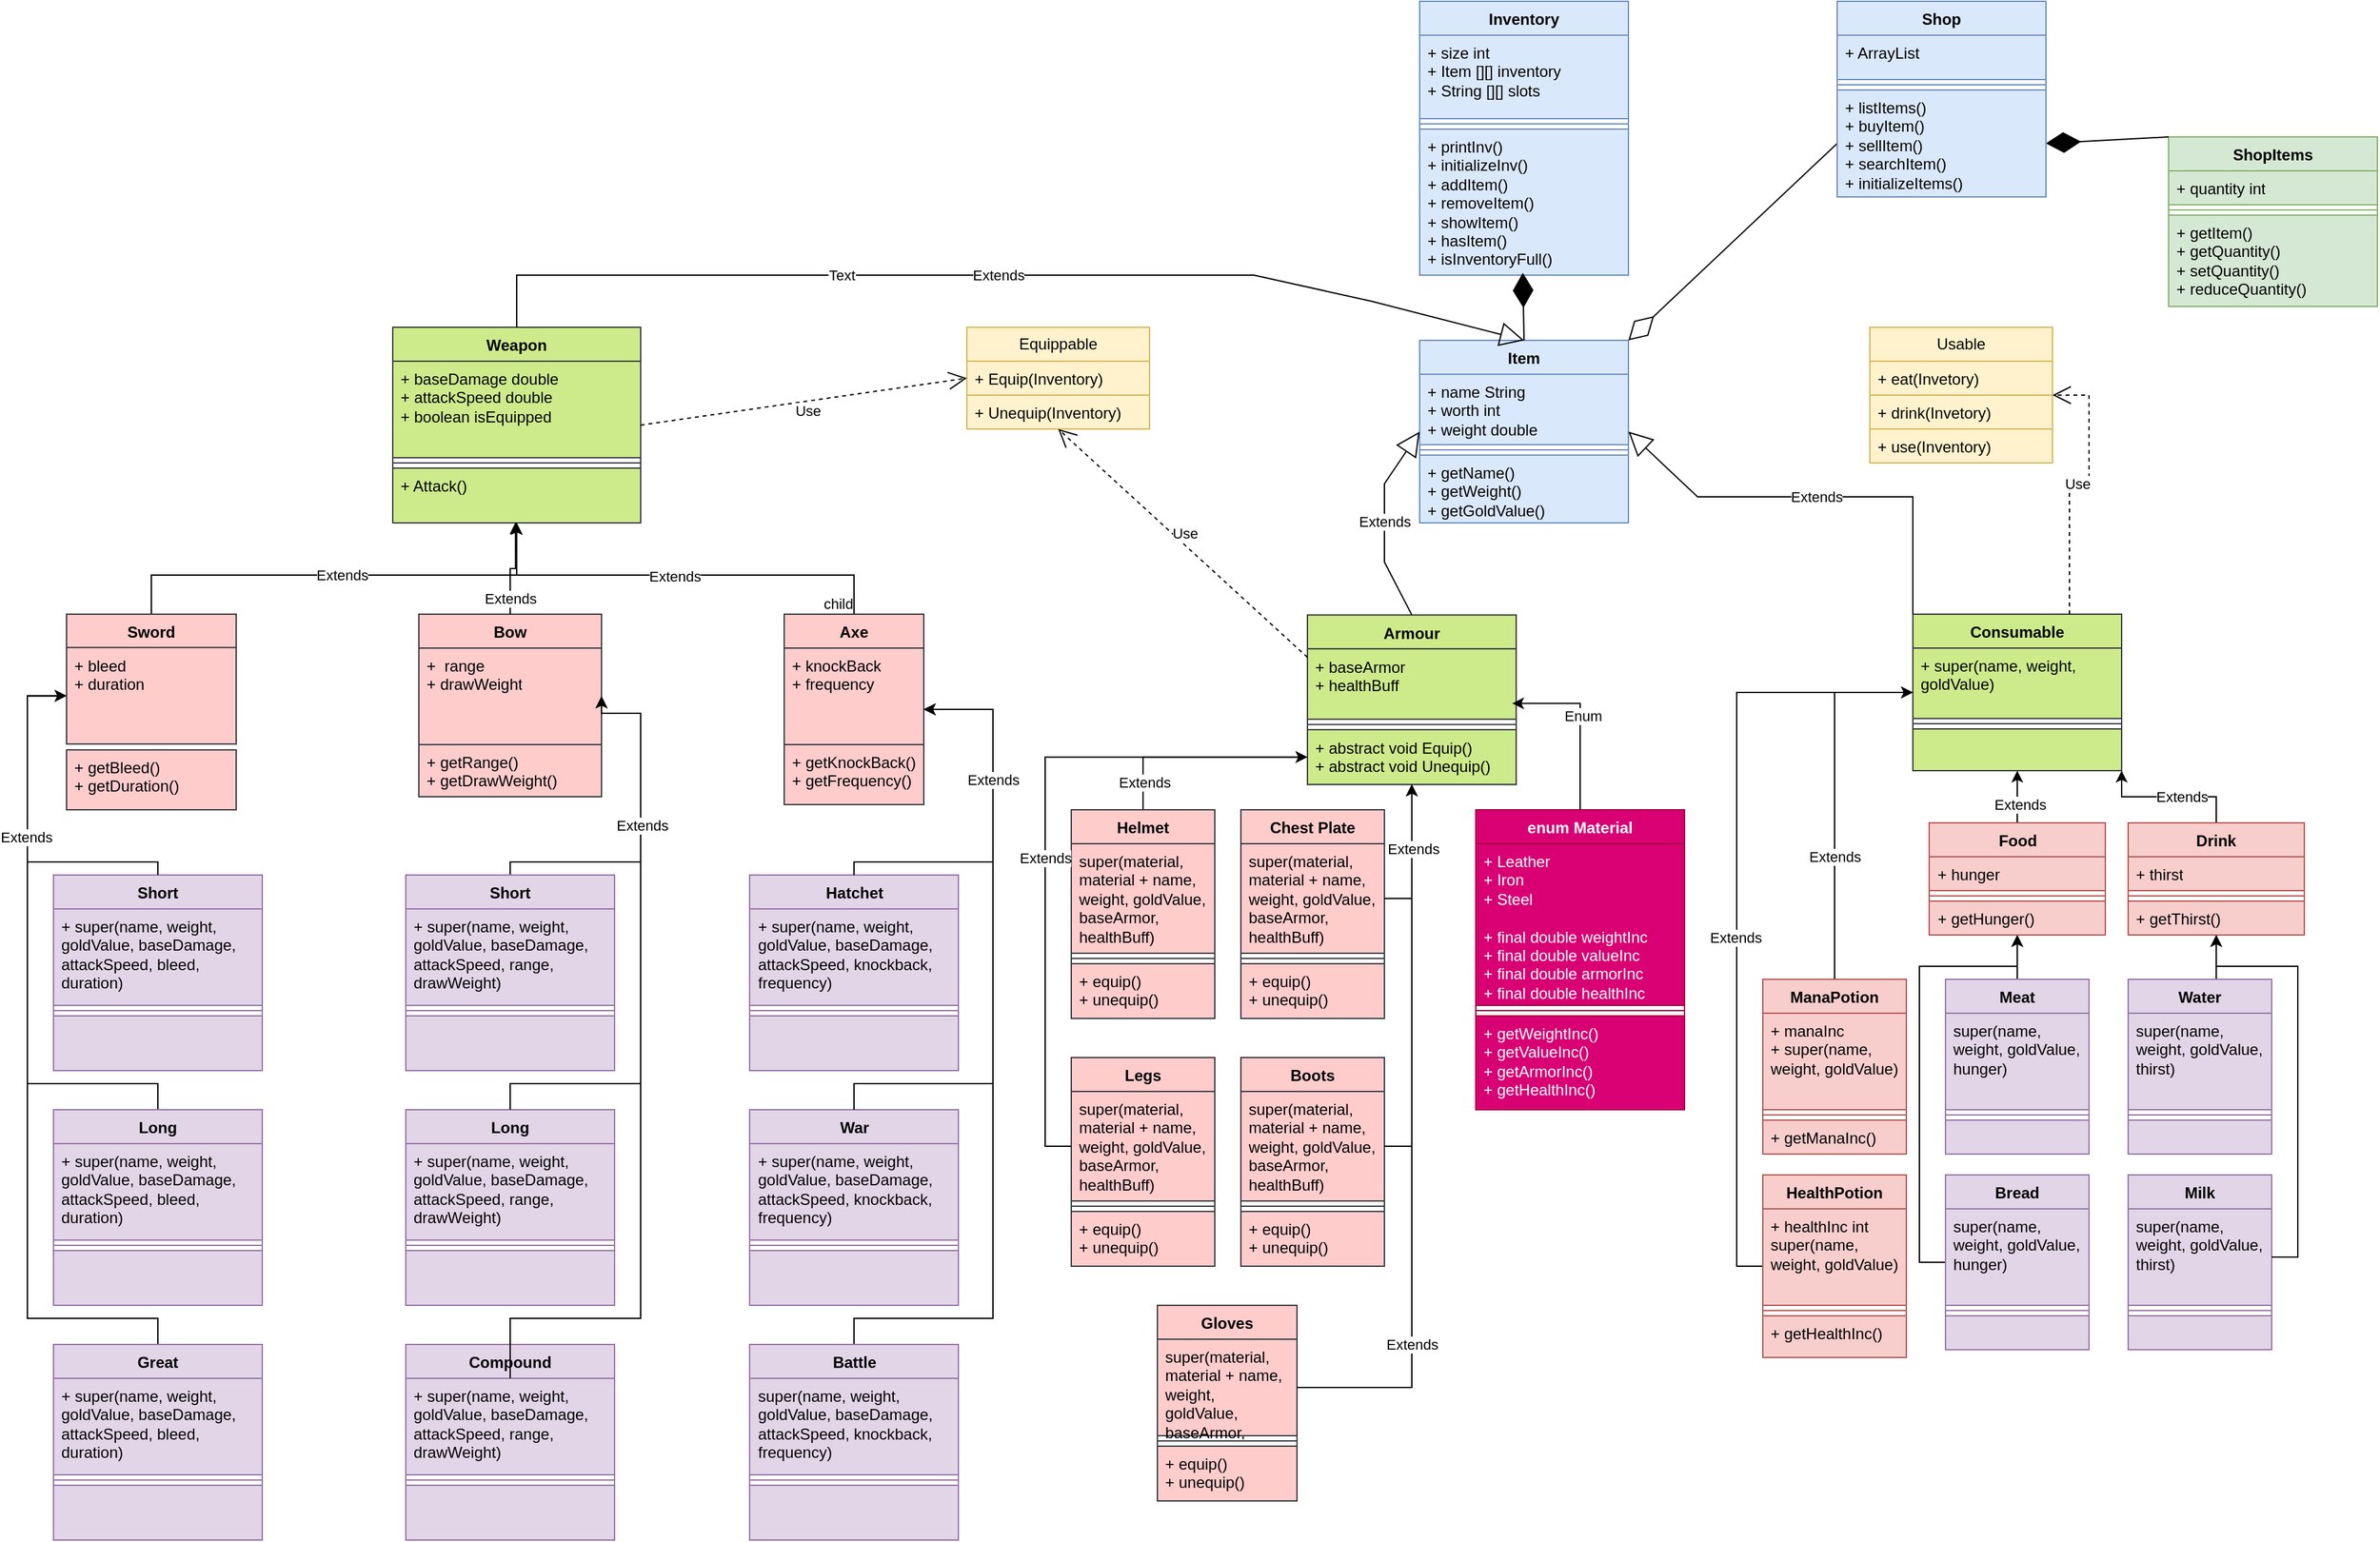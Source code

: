 <mxfile version="24.7.8">
  <diagram name="Sida-1" id="2wo7RTdWkLAWewHVY1N2">
    <mxGraphModel dx="3172" dy="1129" grid="1" gridSize="10" guides="1" tooltips="1" connect="1" arrows="1" fold="1" page="1" pageScale="1" pageWidth="827" pageHeight="1169" math="0" shadow="0">
      <root>
        <mxCell id="0" />
        <mxCell id="1" parent="0" />
        <mxCell id="Y-BYWFeSurCsImif_fGZ-1" value="Inventory" style="swimlane;fontStyle=1;align=center;verticalAlign=top;childLayout=stackLayout;horizontal=1;startSize=26;horizontalStack=0;resizeParent=1;resizeParentMax=0;resizeLast=0;collapsible=1;marginBottom=0;whiteSpace=wrap;html=1;fillColor=#dae8fc;strokeColor=#6c8ebf;" vertex="1" parent="1">
          <mxGeometry x="507" y="50" width="160" height="210" as="geometry" />
        </mxCell>
        <mxCell id="Y-BYWFeSurCsImif_fGZ-2" value="+ size int&lt;div&gt;+ Item [][] inventory&lt;/div&gt;&lt;div&gt;+ String [][] slots&lt;/div&gt;" style="text;strokeColor=#6c8ebf;fillColor=#dae8fc;align=left;verticalAlign=top;spacingLeft=4;spacingRight=4;overflow=hidden;rotatable=0;points=[[0,0.5],[1,0.5]];portConstraint=eastwest;whiteSpace=wrap;html=1;" vertex="1" parent="Y-BYWFeSurCsImif_fGZ-1">
          <mxGeometry y="26" width="160" height="64" as="geometry" />
        </mxCell>
        <mxCell id="Y-BYWFeSurCsImif_fGZ-3" value="" style="line;strokeWidth=1;fillColor=none;align=left;verticalAlign=middle;spacingTop=-1;spacingLeft=3;spacingRight=3;rotatable=0;labelPosition=right;points=[];portConstraint=eastwest;strokeColor=inherit;" vertex="1" parent="Y-BYWFeSurCsImif_fGZ-1">
          <mxGeometry y="90" width="160" height="8" as="geometry" />
        </mxCell>
        <mxCell id="Y-BYWFeSurCsImif_fGZ-4" value="&lt;div&gt;+ printInv()&lt;/div&gt;&lt;div&gt;+ initializeInv()&lt;/div&gt;&lt;div&gt;+ addItem()&lt;/div&gt;&lt;div&gt;+ removeItem()&lt;/div&gt;&lt;div&gt;+ showItem()&lt;/div&gt;&lt;div&gt;+ hasItem()&lt;/div&gt;&lt;div&gt;+ isInventoryFull()&lt;/div&gt;" style="text;strokeColor=#6c8ebf;fillColor=#dae8fc;align=left;verticalAlign=top;spacingLeft=4;spacingRight=4;overflow=hidden;rotatable=0;points=[[0,0.5],[1,0.5]];portConstraint=eastwest;whiteSpace=wrap;html=1;" vertex="1" parent="Y-BYWFeSurCsImif_fGZ-1">
          <mxGeometry y="98" width="160" height="112" as="geometry" />
        </mxCell>
        <mxCell id="Y-BYWFeSurCsImif_fGZ-5" value="Item" style="swimlane;fontStyle=1;align=center;verticalAlign=top;childLayout=stackLayout;horizontal=1;startSize=26;horizontalStack=0;resizeParent=1;resizeParentMax=0;resizeLast=0;collapsible=1;marginBottom=0;whiteSpace=wrap;html=1;fillColor=#dae8fc;strokeColor=#6c8ebf;" vertex="1" parent="1">
          <mxGeometry x="507" y="310" width="160" height="140" as="geometry">
            <mxRectangle x="507" y="350" width="60" height="30" as="alternateBounds" />
          </mxGeometry>
        </mxCell>
        <mxCell id="Y-BYWFeSurCsImif_fGZ-6" value="+ name String&lt;div&gt;+ worth int&lt;/div&gt;&lt;div&gt;+ weight double&lt;/div&gt;" style="text;strokeColor=#6c8ebf;fillColor=#dae8fc;align=left;verticalAlign=top;spacingLeft=4;spacingRight=4;overflow=hidden;rotatable=0;points=[[0,0.5],[1,0.5]];portConstraint=eastwest;whiteSpace=wrap;html=1;" vertex="1" parent="Y-BYWFeSurCsImif_fGZ-5">
          <mxGeometry y="26" width="160" height="54" as="geometry" />
        </mxCell>
        <mxCell id="Y-BYWFeSurCsImif_fGZ-7" value="" style="line;strokeWidth=1;fillColor=none;align=left;verticalAlign=middle;spacingTop=-1;spacingLeft=3;spacingRight=3;rotatable=0;labelPosition=right;points=[];portConstraint=eastwest;strokeColor=inherit;" vertex="1" parent="Y-BYWFeSurCsImif_fGZ-5">
          <mxGeometry y="80" width="160" height="8" as="geometry" />
        </mxCell>
        <mxCell id="Y-BYWFeSurCsImif_fGZ-297" value="+ getName()&lt;div&gt;+ getWeight()&lt;/div&gt;&lt;div&gt;+ getGoldValue()&lt;/div&gt;" style="text;strokeColor=#6c8ebf;fillColor=#dae8fc;align=left;verticalAlign=top;spacingLeft=4;spacingRight=4;overflow=hidden;rotatable=0;points=[[0,0.5],[1,0.5]];portConstraint=eastwest;whiteSpace=wrap;html=1;" vertex="1" parent="Y-BYWFeSurCsImif_fGZ-5">
          <mxGeometry y="88" width="160" height="52" as="geometry" />
        </mxCell>
        <mxCell id="Y-BYWFeSurCsImif_fGZ-10" value="Weapon" style="swimlane;fontStyle=1;align=center;verticalAlign=top;childLayout=stackLayout;horizontal=1;startSize=26;horizontalStack=0;resizeParent=1;resizeParentMax=0;resizeLast=0;collapsible=1;marginBottom=0;whiteSpace=wrap;html=1;fillColor=#cdeb8b;strokeColor=#36393d;" vertex="1" parent="1">
          <mxGeometry x="-280" y="300" width="190" height="150" as="geometry" />
        </mxCell>
        <mxCell id="Y-BYWFeSurCsImif_fGZ-11" value="&lt;div&gt;+ baseDamage double&lt;/div&gt;&lt;div&gt;+ attackSpeed double&lt;/div&gt;&lt;div&gt;+ boolean isEquipped&lt;/div&gt;" style="text;strokeColor=#36393d;fillColor=#cdeb8b;align=left;verticalAlign=top;spacingLeft=4;spacingRight=4;overflow=hidden;rotatable=0;points=[[0,0.5],[1,0.5]];portConstraint=eastwest;whiteSpace=wrap;html=1;" vertex="1" parent="Y-BYWFeSurCsImif_fGZ-10">
          <mxGeometry y="26" width="190" height="74" as="geometry" />
        </mxCell>
        <mxCell id="Y-BYWFeSurCsImif_fGZ-12" value="" style="line;strokeWidth=1;fillColor=none;align=left;verticalAlign=middle;spacingTop=-1;spacingLeft=3;spacingRight=3;rotatable=0;labelPosition=right;points=[];portConstraint=eastwest;strokeColor=inherit;" vertex="1" parent="Y-BYWFeSurCsImif_fGZ-10">
          <mxGeometry y="100" width="190" height="8" as="geometry" />
        </mxCell>
        <mxCell id="Y-BYWFeSurCsImif_fGZ-13" value="+ Attack()&lt;div&gt;&lt;br&gt;&lt;/div&gt;" style="text;strokeColor=#36393d;fillColor=#cdeb8b;align=left;verticalAlign=top;spacingLeft=4;spacingRight=4;overflow=hidden;rotatable=0;points=[[0,0.5],[1,0.5]];portConstraint=eastwest;whiteSpace=wrap;html=1;" vertex="1" parent="Y-BYWFeSurCsImif_fGZ-10">
          <mxGeometry y="108" width="190" height="42" as="geometry" />
        </mxCell>
        <mxCell id="Y-BYWFeSurCsImif_fGZ-14" value="&lt;div&gt;Armour&lt;/div&gt;&lt;div&gt;&lt;br&gt;&lt;/div&gt;" style="swimlane;fontStyle=1;align=center;verticalAlign=top;childLayout=stackLayout;horizontal=1;startSize=26;horizontalStack=0;resizeParent=1;resizeParentMax=0;resizeLast=0;collapsible=1;marginBottom=0;whiteSpace=wrap;html=1;fillColor=#cdeb8b;strokeColor=#36393d;" vertex="1" parent="1">
          <mxGeometry x="421" y="520.57" width="160" height="130" as="geometry" />
        </mxCell>
        <mxCell id="Y-BYWFeSurCsImif_fGZ-15" value="&lt;div&gt;+ baseArmor&lt;/div&gt;&lt;div&gt;+ healthBuff&lt;/div&gt;" style="text;strokeColor=#36393d;fillColor=#cdeb8b;align=left;verticalAlign=top;spacingLeft=4;spacingRight=4;overflow=hidden;rotatable=0;points=[[0,0.5],[1,0.5]];portConstraint=eastwest;whiteSpace=wrap;html=1;" vertex="1" parent="Y-BYWFeSurCsImif_fGZ-14">
          <mxGeometry y="26" width="160" height="54" as="geometry" />
        </mxCell>
        <mxCell id="Y-BYWFeSurCsImif_fGZ-16" value="" style="line;strokeWidth=1;fillColor=none;align=left;verticalAlign=middle;spacingTop=-1;spacingLeft=3;spacingRight=3;rotatable=0;labelPosition=right;points=[];portConstraint=eastwest;strokeColor=inherit;" vertex="1" parent="Y-BYWFeSurCsImif_fGZ-14">
          <mxGeometry y="80" width="160" height="8" as="geometry" />
        </mxCell>
        <mxCell id="Y-BYWFeSurCsImif_fGZ-17" value="+ abstract void Equip()&lt;div&gt;+ abstract void Unequip()&lt;/div&gt;" style="text;strokeColor=#36393d;fillColor=#cdeb8b;align=left;verticalAlign=top;spacingLeft=4;spacingRight=4;overflow=hidden;rotatable=0;points=[[0,0.5],[1,0.5]];portConstraint=eastwest;whiteSpace=wrap;html=1;" vertex="1" parent="Y-BYWFeSurCsImif_fGZ-14">
          <mxGeometry y="88" width="160" height="42" as="geometry" />
        </mxCell>
        <mxCell id="Y-BYWFeSurCsImif_fGZ-18" value="Consumable" style="swimlane;fontStyle=1;align=center;verticalAlign=top;childLayout=stackLayout;horizontal=1;startSize=26;horizontalStack=0;resizeParent=1;resizeParentMax=0;resizeLast=0;collapsible=1;marginBottom=0;whiteSpace=wrap;html=1;fillColor=#cdeb8b;strokeColor=#36393d;" vertex="1" parent="1">
          <mxGeometry x="885" y="520" width="160" height="120" as="geometry" />
        </mxCell>
        <mxCell id="Y-BYWFeSurCsImif_fGZ-19" value="+ super(name, weight, goldValue)&lt;div&gt;&lt;br&gt;&lt;/div&gt;" style="text;strokeColor=#36393d;fillColor=#cdeb8b;align=left;verticalAlign=top;spacingLeft=4;spacingRight=4;overflow=hidden;rotatable=0;points=[[0,0.5],[1,0.5]];portConstraint=eastwest;whiteSpace=wrap;html=1;" vertex="1" parent="Y-BYWFeSurCsImif_fGZ-18">
          <mxGeometry y="26" width="160" height="54" as="geometry" />
        </mxCell>
        <mxCell id="Y-BYWFeSurCsImif_fGZ-20" value="" style="line;strokeWidth=1;fillColor=none;align=left;verticalAlign=middle;spacingTop=-1;spacingLeft=3;spacingRight=3;rotatable=0;labelPosition=right;points=[];portConstraint=eastwest;strokeColor=inherit;" vertex="1" parent="Y-BYWFeSurCsImif_fGZ-18">
          <mxGeometry y="80" width="160" height="8" as="geometry" />
        </mxCell>
        <mxCell id="Y-BYWFeSurCsImif_fGZ-21" value="" style="text;strokeColor=#36393d;fillColor=#cdeb8b;align=left;verticalAlign=top;spacingLeft=4;spacingRight=4;overflow=hidden;rotatable=0;points=[[0,0.5],[1,0.5]];portConstraint=eastwest;whiteSpace=wrap;html=1;" vertex="1" parent="Y-BYWFeSurCsImif_fGZ-18">
          <mxGeometry y="88" width="160" height="32" as="geometry" />
        </mxCell>
        <mxCell id="Y-BYWFeSurCsImif_fGZ-254" style="edgeStyle=orthogonalEdgeStyle;rounded=0;orthogonalLoop=1;jettySize=auto;html=1;exitX=0;exitY=0.5;exitDx=0;exitDy=0;entryX=0;entryY=0.5;entryDx=0;entryDy=0;" edge="1" parent="1" source="Y-BYWFeSurCsImif_fGZ-22" target="Y-BYWFeSurCsImif_fGZ-18">
          <mxGeometry relative="1" as="geometry" />
        </mxCell>
        <mxCell id="Y-BYWFeSurCsImif_fGZ-287" value="Extends" style="edgeLabel;html=1;align=center;verticalAlign=middle;resizable=0;points=[];" vertex="1" connectable="0" parent="Y-BYWFeSurCsImif_fGZ-254">
          <mxGeometry x="-0.083" y="1" relative="1" as="geometry">
            <mxPoint y="1" as="offset" />
          </mxGeometry>
        </mxCell>
        <mxCell id="Y-BYWFeSurCsImif_fGZ-22" value="HealthPotion" style="swimlane;fontStyle=1;align=center;verticalAlign=top;childLayout=stackLayout;horizontal=1;startSize=26;horizontalStack=0;resizeParent=1;resizeParentMax=0;resizeLast=0;collapsible=1;marginBottom=0;whiteSpace=wrap;html=1;fillColor=#f8cecc;strokeColor=#b85450;" vertex="1" parent="1">
          <mxGeometry x="770" y="950" width="110" height="140" as="geometry" />
        </mxCell>
        <mxCell id="Y-BYWFeSurCsImif_fGZ-23" value="+ healthInc int&lt;div&gt;super(name, weight, goldValue)&lt;br&gt;&lt;/div&gt;" style="text;strokeColor=#b85450;fillColor=#f8cecc;align=left;verticalAlign=top;spacingLeft=4;spacingRight=4;overflow=hidden;rotatable=0;points=[[0,0.5],[1,0.5]];portConstraint=eastwest;whiteSpace=wrap;html=1;" vertex="1" parent="Y-BYWFeSurCsImif_fGZ-22">
          <mxGeometry y="26" width="110" height="74" as="geometry" />
        </mxCell>
        <mxCell id="Y-BYWFeSurCsImif_fGZ-24" value="" style="line;strokeWidth=1;fillColor=#f8cecc;align=left;verticalAlign=middle;spacingTop=-1;spacingLeft=3;spacingRight=3;rotatable=0;labelPosition=right;points=[];portConstraint=eastwest;strokeColor=#b85450;" vertex="1" parent="Y-BYWFeSurCsImif_fGZ-22">
          <mxGeometry y="100" width="110" height="8" as="geometry" />
        </mxCell>
        <mxCell id="Y-BYWFeSurCsImif_fGZ-25" value="+ getHealthInc()" style="text;strokeColor=#b85450;fillColor=#f8cecc;align=left;verticalAlign=top;spacingLeft=4;spacingRight=4;overflow=hidden;rotatable=0;points=[[0,0.5],[1,0.5]];portConstraint=eastwest;whiteSpace=wrap;html=1;" vertex="1" parent="Y-BYWFeSurCsImif_fGZ-22">
          <mxGeometry y="108" width="110" height="32" as="geometry" />
        </mxCell>
        <mxCell id="Y-BYWFeSurCsImif_fGZ-253" style="edgeStyle=orthogonalEdgeStyle;rounded=0;orthogonalLoop=1;jettySize=auto;html=1;exitX=0.5;exitY=0;exitDx=0;exitDy=0;entryX=0;entryY=0.5;entryDx=0;entryDy=0;" edge="1" parent="1" source="Y-BYWFeSurCsImif_fGZ-26" target="Y-BYWFeSurCsImif_fGZ-18">
          <mxGeometry relative="1" as="geometry" />
        </mxCell>
        <mxCell id="Y-BYWFeSurCsImif_fGZ-293" value="Extends" style="edgeLabel;html=1;align=center;verticalAlign=middle;resizable=0;points=[];" vertex="1" connectable="0" parent="Y-BYWFeSurCsImif_fGZ-253">
          <mxGeometry x="-0.33" relative="1" as="geometry">
            <mxPoint as="offset" />
          </mxGeometry>
        </mxCell>
        <mxCell id="Y-BYWFeSurCsImif_fGZ-26" value="ManaPotion" style="swimlane;fontStyle=1;align=center;verticalAlign=top;childLayout=stackLayout;horizontal=1;startSize=26;horizontalStack=0;resizeParent=1;resizeParentMax=0;resizeLast=0;collapsible=1;marginBottom=0;whiteSpace=wrap;html=1;fillColor=#f8cecc;strokeColor=#b85450;" vertex="1" parent="1">
          <mxGeometry x="770" y="800" width="110" height="134" as="geometry" />
        </mxCell>
        <mxCell id="Y-BYWFeSurCsImif_fGZ-27" value="+ manaInc&lt;div&gt;+ super(name, weight, goldValue)&lt;br&gt;&lt;/div&gt;" style="text;strokeColor=#b85450;fillColor=#f8cecc;align=left;verticalAlign=top;spacingLeft=4;spacingRight=4;overflow=hidden;rotatable=0;points=[[0,0.5],[1,0.5]];portConstraint=eastwest;whiteSpace=wrap;html=1;" vertex="1" parent="Y-BYWFeSurCsImif_fGZ-26">
          <mxGeometry y="26" width="110" height="74" as="geometry" />
        </mxCell>
        <mxCell id="Y-BYWFeSurCsImif_fGZ-28" value="" style="line;strokeWidth=1;fillColor=#f8cecc;align=left;verticalAlign=middle;spacingTop=-1;spacingLeft=3;spacingRight=3;rotatable=0;labelPosition=right;points=[];portConstraint=eastwest;strokeColor=#b85450;" vertex="1" parent="Y-BYWFeSurCsImif_fGZ-26">
          <mxGeometry y="100" width="110" height="8" as="geometry" />
        </mxCell>
        <mxCell id="Y-BYWFeSurCsImif_fGZ-29" value="+ getManaInc()" style="text;strokeColor=#b85450;fillColor=#f8cecc;align=left;verticalAlign=top;spacingLeft=4;spacingRight=4;overflow=hidden;rotatable=0;points=[[0,0.5],[1,0.5]];portConstraint=eastwest;whiteSpace=wrap;html=1;" vertex="1" parent="Y-BYWFeSurCsImif_fGZ-26">
          <mxGeometry y="108" width="110" height="26" as="geometry" />
        </mxCell>
        <mxCell id="Y-BYWFeSurCsImif_fGZ-259" style="edgeStyle=orthogonalEdgeStyle;rounded=0;orthogonalLoop=1;jettySize=auto;html=1;exitX=0.5;exitY=0;exitDx=0;exitDy=0;entryX=0.5;entryY=1;entryDx=0;entryDy=0;" edge="1" parent="1" source="Y-BYWFeSurCsImif_fGZ-30" target="Y-BYWFeSurCsImif_fGZ-249">
          <mxGeometry relative="1" as="geometry" />
        </mxCell>
        <mxCell id="Y-BYWFeSurCsImif_fGZ-30" value="Water" style="swimlane;fontStyle=1;align=center;verticalAlign=top;childLayout=stackLayout;horizontal=1;startSize=26;horizontalStack=0;resizeParent=1;resizeParentMax=0;resizeLast=0;collapsible=1;marginBottom=0;whiteSpace=wrap;html=1;fillColor=#e1d5e7;strokeColor=#9673a6;" vertex="1" parent="1">
          <mxGeometry x="1050" y="800" width="110" height="134" as="geometry" />
        </mxCell>
        <mxCell id="Y-BYWFeSurCsImif_fGZ-31" value="super(name, weight, goldValue, thirst)" style="text;strokeColor=#9673a6;fillColor=#e1d5e7;align=left;verticalAlign=top;spacingLeft=4;spacingRight=4;overflow=hidden;rotatable=0;points=[[0,0.5],[1,0.5]];portConstraint=eastwest;whiteSpace=wrap;html=1;" vertex="1" parent="Y-BYWFeSurCsImif_fGZ-30">
          <mxGeometry y="26" width="110" height="74" as="geometry" />
        </mxCell>
        <mxCell id="Y-BYWFeSurCsImif_fGZ-32" value="" style="line;strokeWidth=1;fillColor=#e1d5e7;align=left;verticalAlign=middle;spacingTop=-1;spacingLeft=3;spacingRight=3;rotatable=0;labelPosition=right;points=[];portConstraint=eastwest;strokeColor=#9673a6;" vertex="1" parent="Y-BYWFeSurCsImif_fGZ-30">
          <mxGeometry y="100" width="110" height="8" as="geometry" />
        </mxCell>
        <mxCell id="Y-BYWFeSurCsImif_fGZ-33" value="" style="text;strokeColor=#9673a6;fillColor=#e1d5e7;align=left;verticalAlign=top;spacingLeft=4;spacingRight=4;overflow=hidden;rotatable=0;points=[[0,0.5],[1,0.5]];portConstraint=eastwest;whiteSpace=wrap;html=1;" vertex="1" parent="Y-BYWFeSurCsImif_fGZ-30">
          <mxGeometry y="108" width="110" height="26" as="geometry" />
        </mxCell>
        <mxCell id="Y-BYWFeSurCsImif_fGZ-152" style="edgeStyle=orthogonalEdgeStyle;rounded=0;orthogonalLoop=1;jettySize=auto;html=1;entryX=0.5;entryY=1;entryDx=0;entryDy=0;" edge="1" parent="1" source="Y-BYWFeSurCsImif_fGZ-34" target="Y-BYWFeSurCsImif_fGZ-10">
          <mxGeometry relative="1" as="geometry">
            <Array as="points">
              <mxPoint x="-465" y="490" />
              <mxPoint x="-185" y="490" />
            </Array>
          </mxGeometry>
        </mxCell>
        <mxCell id="Y-BYWFeSurCsImif_fGZ-283" value="Extends" style="edgeLabel;html=1;align=center;verticalAlign=middle;resizable=0;points=[];" vertex="1" connectable="0" parent="Y-BYWFeSurCsImif_fGZ-152">
          <mxGeometry x="0.002" relative="1" as="geometry">
            <mxPoint as="offset" />
          </mxGeometry>
        </mxCell>
        <mxCell id="Y-BYWFeSurCsImif_fGZ-34" value="Sword" style="swimlane;fontStyle=1;align=center;verticalAlign=top;childLayout=stackLayout;horizontal=1;startSize=26;horizontalStack=0;resizeParent=1;resizeParentMax=0;resizeLast=0;collapsible=1;marginBottom=0;whiteSpace=wrap;html=1;fillColor=#ffcccc;strokeColor=#36393d;" vertex="1" parent="1">
          <mxGeometry x="-530" y="520" width="130" height="34" as="geometry" />
        </mxCell>
        <mxCell id="Y-BYWFeSurCsImif_fGZ-36" value="" style="line;strokeWidth=1;fillColor=none;align=left;verticalAlign=middle;spacingTop=-1;spacingLeft=3;spacingRight=3;rotatable=0;labelPosition=right;points=[];portConstraint=eastwest;strokeColor=inherit;" vertex="1" parent="Y-BYWFeSurCsImif_fGZ-34">
          <mxGeometry y="26" width="130" height="8" as="geometry" />
        </mxCell>
        <mxCell id="Y-BYWFeSurCsImif_fGZ-38" value="Chest Plate" style="swimlane;fontStyle=1;align=center;verticalAlign=top;childLayout=stackLayout;horizontal=1;startSize=26;horizontalStack=0;resizeParent=1;resizeParentMax=0;resizeLast=0;collapsible=1;marginBottom=0;whiteSpace=wrap;html=1;fillColor=#ffcccc;strokeColor=#36393d;" vertex="1" parent="1">
          <mxGeometry x="370" y="670.01" width="110" height="160" as="geometry" />
        </mxCell>
        <mxCell id="Y-BYWFeSurCsImif_fGZ-39" value="&lt;div&gt;super(material, material + name, weight, goldValue, baseArmor, healthBuff)&lt;br&gt;&lt;/div&gt;" style="text;strokeColor=#36393d;fillColor=#ffcccc;align=left;verticalAlign=top;spacingLeft=4;spacingRight=4;overflow=hidden;rotatable=0;points=[[0,0.5],[1,0.5]];portConstraint=eastwest;whiteSpace=wrap;html=1;" vertex="1" parent="Y-BYWFeSurCsImif_fGZ-38">
          <mxGeometry y="26" width="110" height="84" as="geometry" />
        </mxCell>
        <mxCell id="Y-BYWFeSurCsImif_fGZ-40" value="" style="line;strokeWidth=1;fillColor=none;align=left;verticalAlign=middle;spacingTop=-1;spacingLeft=3;spacingRight=3;rotatable=0;labelPosition=right;points=[];portConstraint=eastwest;strokeColor=inherit;" vertex="1" parent="Y-BYWFeSurCsImif_fGZ-38">
          <mxGeometry y="110" width="110" height="8" as="geometry" />
        </mxCell>
        <mxCell id="Y-BYWFeSurCsImif_fGZ-41" value="+ equip()&lt;div&gt;+ unequip()&lt;/div&gt;" style="text;strokeColor=#36393d;fillColor=#ffcccc;align=left;verticalAlign=top;spacingLeft=4;spacingRight=4;overflow=hidden;rotatable=0;points=[[0,0.5],[1,0.5]];portConstraint=eastwest;whiteSpace=wrap;html=1;" vertex="1" parent="Y-BYWFeSurCsImif_fGZ-38">
          <mxGeometry y="118" width="110" height="42" as="geometry" />
        </mxCell>
        <mxCell id="Y-BYWFeSurCsImif_fGZ-42" value="Bow" style="swimlane;fontStyle=1;align=center;verticalAlign=top;childLayout=stackLayout;horizontal=1;startSize=26;horizontalStack=0;resizeParent=1;resizeParentMax=0;resizeLast=0;collapsible=1;marginBottom=0;whiteSpace=wrap;html=1;fillColor=#ffcccc;strokeColor=#36393d;" vertex="1" parent="1">
          <mxGeometry x="-260" y="520" width="140" height="139.93" as="geometry" />
        </mxCell>
        <mxCell id="Y-BYWFeSurCsImif_fGZ-43" value="+&amp;nbsp; range&lt;div&gt;+ drawWeight&lt;/div&gt;" style="text;strokeColor=#36393d;fillColor=#ffcccc;align=left;verticalAlign=top;spacingLeft=4;spacingRight=4;overflow=hidden;rotatable=0;points=[[0,0.5],[1,0.5]];portConstraint=eastwest;whiteSpace=wrap;html=1;" vertex="1" parent="Y-BYWFeSurCsImif_fGZ-42">
          <mxGeometry y="26" width="140" height="74" as="geometry" />
        </mxCell>
        <mxCell id="Y-BYWFeSurCsImif_fGZ-84" value="&lt;div&gt;+ getRange()&lt;/div&gt;&lt;div&gt;+ getDrawWeight()&lt;/div&gt;" style="text;strokeColor=#36393d;fillColor=#ffcccc;align=left;verticalAlign=top;spacingLeft=4;spacingRight=4;overflow=hidden;rotatable=0;points=[[0,0.5],[1,0.5]];portConstraint=eastwest;whiteSpace=wrap;html=1;" vertex="1" parent="Y-BYWFeSurCsImif_fGZ-42">
          <mxGeometry y="100" width="140" height="39.93" as="geometry" />
        </mxCell>
        <mxCell id="Y-BYWFeSurCsImif_fGZ-45" value="Equippable" style="swimlane;fontStyle=0;childLayout=stackLayout;horizontal=1;startSize=26;fillColor=#fff2cc;horizontalStack=0;resizeParent=1;resizeParentMax=0;resizeLast=0;collapsible=1;marginBottom=0;whiteSpace=wrap;html=1;strokeColor=#d6b656;" vertex="1" parent="1">
          <mxGeometry x="160" y="300" width="140" height="78" as="geometry" />
        </mxCell>
        <mxCell id="Y-BYWFeSurCsImif_fGZ-46" value="+ Equip(Inventory)" style="text;strokeColor=#d6b656;fillColor=#fff2cc;align=left;verticalAlign=top;spacingLeft=4;spacingRight=4;overflow=hidden;rotatable=0;points=[[0,0.5],[1,0.5]];portConstraint=eastwest;whiteSpace=wrap;html=1;" vertex="1" parent="Y-BYWFeSurCsImif_fGZ-45">
          <mxGeometry y="26" width="140" height="26" as="geometry" />
        </mxCell>
        <mxCell id="Y-BYWFeSurCsImif_fGZ-47" value="+ Unequip(Inventory)" style="text;strokeColor=#d6b656;fillColor=#fff2cc;align=left;verticalAlign=top;spacingLeft=4;spacingRight=4;overflow=hidden;rotatable=0;points=[[0,0.5],[1,0.5]];portConstraint=eastwest;whiteSpace=wrap;html=1;" vertex="1" parent="Y-BYWFeSurCsImif_fGZ-45">
          <mxGeometry y="52" width="140" height="26" as="geometry" />
        </mxCell>
        <mxCell id="Y-BYWFeSurCsImif_fGZ-49" value="Usable" style="swimlane;fontStyle=0;childLayout=stackLayout;horizontal=1;startSize=26;fillColor=#fff2cc;horizontalStack=0;resizeParent=1;resizeParentMax=0;resizeLast=0;collapsible=1;marginBottom=0;whiteSpace=wrap;html=1;strokeColor=#d6b656;" vertex="1" parent="1">
          <mxGeometry x="852" y="300" width="140" height="104" as="geometry" />
        </mxCell>
        <mxCell id="Y-BYWFeSurCsImif_fGZ-50" value="+ eat(Invetory)" style="text;strokeColor=#d6b656;fillColor=#fff2cc;align=left;verticalAlign=top;spacingLeft=4;spacingRight=4;overflow=hidden;rotatable=0;points=[[0,0.5],[1,0.5]];portConstraint=eastwest;whiteSpace=wrap;html=1;" vertex="1" parent="Y-BYWFeSurCsImif_fGZ-49">
          <mxGeometry y="26" width="140" height="26" as="geometry" />
        </mxCell>
        <mxCell id="Y-BYWFeSurCsImif_fGZ-51" value="+ drink(Invetory)" style="text;strokeColor=#d6b656;fillColor=#fff2cc;align=left;verticalAlign=top;spacingLeft=4;spacingRight=4;overflow=hidden;rotatable=0;points=[[0,0.5],[1,0.5]];portConstraint=eastwest;whiteSpace=wrap;html=1;" vertex="1" parent="Y-BYWFeSurCsImif_fGZ-49">
          <mxGeometry y="52" width="140" height="26" as="geometry" />
        </mxCell>
        <mxCell id="Y-BYWFeSurCsImif_fGZ-52" value="+ use(Inventory)" style="text;strokeColor=#d6b656;fillColor=#fff2cc;align=left;verticalAlign=top;spacingLeft=4;spacingRight=4;overflow=hidden;rotatable=0;points=[[0,0.5],[1,0.5]];portConstraint=eastwest;whiteSpace=wrap;html=1;" vertex="1" parent="Y-BYWFeSurCsImif_fGZ-49">
          <mxGeometry y="78" width="140" height="26" as="geometry" />
        </mxCell>
        <mxCell id="Y-BYWFeSurCsImif_fGZ-56" value="Gloves" style="swimlane;fontStyle=1;align=center;verticalAlign=top;childLayout=stackLayout;horizontal=1;startSize=26;horizontalStack=0;resizeParent=1;resizeParentMax=0;resizeLast=0;collapsible=1;marginBottom=0;whiteSpace=wrap;html=1;fillColor=#ffcccc;strokeColor=#36393d;" vertex="1" parent="1">
          <mxGeometry x="306" y="1050" width="107" height="150" as="geometry" />
        </mxCell>
        <mxCell id="Y-BYWFeSurCsImif_fGZ-57" value="&lt;div&gt;super(material, material + name, weight, goldValue, baseArmor, healthBuff)&lt;br&gt;&lt;/div&gt;" style="text;strokeColor=#36393d;fillColor=#ffcccc;align=left;verticalAlign=top;spacingLeft=4;spacingRight=4;overflow=hidden;rotatable=0;points=[[0,0.5],[1,0.5]];portConstraint=eastwest;whiteSpace=wrap;html=1;" vertex="1" parent="Y-BYWFeSurCsImif_fGZ-56">
          <mxGeometry y="26" width="107" height="74" as="geometry" />
        </mxCell>
        <mxCell id="Y-BYWFeSurCsImif_fGZ-58" value="" style="line;strokeWidth=1;fillColor=none;align=left;verticalAlign=middle;spacingTop=-1;spacingLeft=3;spacingRight=3;rotatable=0;labelPosition=right;points=[];portConstraint=eastwest;strokeColor=inherit;" vertex="1" parent="Y-BYWFeSurCsImif_fGZ-56">
          <mxGeometry y="100" width="107" height="8" as="geometry" />
        </mxCell>
        <mxCell id="Y-BYWFeSurCsImif_fGZ-59" value="+ equip()&lt;div&gt;+ unequip()&lt;/div&gt;" style="text;strokeColor=#36393d;fillColor=#ffcccc;align=left;verticalAlign=top;spacingLeft=4;spacingRight=4;overflow=hidden;rotatable=0;points=[[0,0.5],[1,0.5]];portConstraint=eastwest;whiteSpace=wrap;html=1;" vertex="1" parent="Y-BYWFeSurCsImif_fGZ-56">
          <mxGeometry y="108" width="107" height="42" as="geometry" />
        </mxCell>
        <mxCell id="Y-BYWFeSurCsImif_fGZ-65" value="Use" style="endArrow=open;endSize=12;dashed=1;html=1;rounded=0;exitX=1;exitY=0.5;exitDx=0;exitDy=0;entryX=0;entryY=0.5;entryDx=0;entryDy=0;" edge="1" parent="1" source="Y-BYWFeSurCsImif_fGZ-10" target="Y-BYWFeSurCsImif_fGZ-45">
          <mxGeometry x="0.021" y="-7" width="160" relative="1" as="geometry">
            <mxPoint x="-40" y="380" as="sourcePoint" />
            <mxPoint x="90" y="404" as="targetPoint" />
            <Array as="points" />
            <mxPoint x="-1" as="offset" />
          </mxGeometry>
        </mxCell>
        <mxCell id="Y-BYWFeSurCsImif_fGZ-66" value="Extends" style="endArrow=block;endSize=16;endFill=0;html=1;rounded=0;exitX=0.5;exitY=0;exitDx=0;exitDy=0;entryX=0;entryY=0.5;entryDx=0;entryDy=0;" edge="1" parent="1" source="Y-BYWFeSurCsImif_fGZ-14" target="Y-BYWFeSurCsImif_fGZ-5">
          <mxGeometry width="160" relative="1" as="geometry">
            <mxPoint x="460" y="486.57" as="sourcePoint" />
            <mxPoint x="464" y="310" as="targetPoint" />
            <Array as="points">
              <mxPoint x="480" y="480" />
              <mxPoint x="480" y="420" />
            </Array>
          </mxGeometry>
        </mxCell>
        <mxCell id="Y-BYWFeSurCsImif_fGZ-70" value="Extends" style="endArrow=block;endSize=16;endFill=0;html=1;rounded=0;exitX=0;exitY=0;exitDx=0;exitDy=0;entryX=1;entryY=0.5;entryDx=0;entryDy=0;" edge="1" parent="1" source="Y-BYWFeSurCsImif_fGZ-18" target="Y-BYWFeSurCsImif_fGZ-5">
          <mxGeometry width="160" relative="1" as="geometry">
            <mxPoint x="570" y="480" as="sourcePoint" />
            <mxPoint x="740" y="550" as="targetPoint" />
            <Array as="points">
              <mxPoint x="885" y="430" />
              <mxPoint x="720" y="430" />
            </Array>
          </mxGeometry>
        </mxCell>
        <mxCell id="Y-BYWFeSurCsImif_fGZ-85" value="Hatchet&lt;div&gt;&lt;br&gt;&lt;/div&gt;" style="swimlane;fontStyle=1;align=center;verticalAlign=top;childLayout=stackLayout;horizontal=1;startSize=26;horizontalStack=0;resizeParent=1;resizeParentMax=0;resizeLast=0;collapsible=1;marginBottom=0;whiteSpace=wrap;html=1;fillColor=#e1d5e7;strokeColor=#9673a6;" vertex="1" parent="1">
          <mxGeometry x="-6.5" y="720" width="160" height="150" as="geometry" />
        </mxCell>
        <mxCell id="Y-BYWFeSurCsImif_fGZ-86" value="+ super(name, weight, goldValue, baseDamage, attackSpeed, knockback, frequency)" style="text;strokeColor=#9673a6;fillColor=#e1d5e7;align=left;verticalAlign=top;spacingLeft=4;spacingRight=4;overflow=hidden;rotatable=0;points=[[0,0.5],[1,0.5]];portConstraint=eastwest;whiteSpace=wrap;html=1;" vertex="1" parent="Y-BYWFeSurCsImif_fGZ-85">
          <mxGeometry y="26" width="160" height="74" as="geometry" />
        </mxCell>
        <mxCell id="Y-BYWFeSurCsImif_fGZ-87" value="" style="line;strokeWidth=1;fillColor=#e1d5e7;align=left;verticalAlign=middle;spacingTop=-1;spacingLeft=3;spacingRight=3;rotatable=0;labelPosition=right;points=[];portConstraint=eastwest;strokeColor=#9673a6;" vertex="1" parent="Y-BYWFeSurCsImif_fGZ-85">
          <mxGeometry y="100" width="160" height="8" as="geometry" />
        </mxCell>
        <mxCell id="Y-BYWFeSurCsImif_fGZ-88" value="" style="text;strokeColor=#9673a6;fillColor=#e1d5e7;align=left;verticalAlign=top;spacingLeft=4;spacingRight=4;overflow=hidden;rotatable=0;points=[[0,0.5],[1,0.5]];portConstraint=eastwest;whiteSpace=wrap;html=1;" vertex="1" parent="Y-BYWFeSurCsImif_fGZ-85">
          <mxGeometry y="108" width="160" height="42" as="geometry" />
        </mxCell>
        <mxCell id="Y-BYWFeSurCsImif_fGZ-189" style="edgeStyle=orthogonalEdgeStyle;rounded=0;orthogonalLoop=1;jettySize=auto;html=1;exitX=0.5;exitY=0;exitDx=0;exitDy=0;entryX=0;entryY=0.5;entryDx=0;entryDy=0;" edge="1" parent="1" source="Y-BYWFeSurCsImif_fGZ-90" target="Y-BYWFeSurCsImif_fGZ-35">
          <mxGeometry relative="1" as="geometry">
            <Array as="points">
              <mxPoint x="-460" y="1060" />
              <mxPoint x="-560" y="1060" />
              <mxPoint x="-560" y="583" />
            </Array>
          </mxGeometry>
        </mxCell>
        <mxCell id="Y-BYWFeSurCsImif_fGZ-90" value="Great" style="swimlane;fontStyle=1;align=center;verticalAlign=top;childLayout=stackLayout;horizontal=1;startSize=26;horizontalStack=0;resizeParent=1;resizeParentMax=0;resizeLast=0;collapsible=1;marginBottom=0;whiteSpace=wrap;html=1;fillColor=#e1d5e7;strokeColor=#9673a6;" vertex="1" parent="1">
          <mxGeometry x="-540" y="1080" width="160" height="150" as="geometry" />
        </mxCell>
        <mxCell id="Y-BYWFeSurCsImif_fGZ-142" value="+ super(name, weight, goldValue, baseDamage, attackSpeed, bleed, duration)" style="text;strokeColor=#9673a6;fillColor=#e1d5e7;align=left;verticalAlign=top;spacingLeft=4;spacingRight=4;overflow=hidden;rotatable=0;points=[[0,0.5],[1,0.5]];portConstraint=eastwest;whiteSpace=wrap;html=1;" vertex="1" parent="Y-BYWFeSurCsImif_fGZ-90">
          <mxGeometry y="26" width="160" height="74" as="geometry" />
        </mxCell>
        <mxCell id="Y-BYWFeSurCsImif_fGZ-92" value="" style="line;strokeWidth=1;fillColor=#e1d5e7;align=left;verticalAlign=middle;spacingTop=-1;spacingLeft=3;spacingRight=3;rotatable=0;labelPosition=right;points=[];portConstraint=eastwest;strokeColor=#9673a6;" vertex="1" parent="Y-BYWFeSurCsImif_fGZ-90">
          <mxGeometry y="100" width="160" height="8" as="geometry" />
        </mxCell>
        <mxCell id="Y-BYWFeSurCsImif_fGZ-93" value="" style="text;strokeColor=#9673a6;fillColor=#e1d5e7;align=left;verticalAlign=top;spacingLeft=4;spacingRight=4;overflow=hidden;rotatable=0;points=[[0,0.5],[1,0.5]];portConstraint=eastwest;whiteSpace=wrap;html=1;" vertex="1" parent="Y-BYWFeSurCsImif_fGZ-90">
          <mxGeometry y="108" width="160" height="42" as="geometry" />
        </mxCell>
        <mxCell id="Y-BYWFeSurCsImif_fGZ-95" value="" style="endArrow=diamondThin;endFill=1;endSize=24;html=1;rounded=0;exitX=0.5;exitY=0;exitDx=0;exitDy=0;entryX=0.494;entryY=0.984;entryDx=0;entryDy=0;entryPerimeter=0;" edge="1" parent="1" source="Y-BYWFeSurCsImif_fGZ-5" target="Y-BYWFeSurCsImif_fGZ-4">
          <mxGeometry width="160" relative="1" as="geometry">
            <mxPoint x="450" y="390" as="sourcePoint" />
            <mxPoint x="690" y="240" as="targetPoint" />
          </mxGeometry>
        </mxCell>
        <mxCell id="Y-BYWFeSurCsImif_fGZ-154" style="edgeStyle=orthogonalEdgeStyle;rounded=0;orthogonalLoop=1;jettySize=auto;html=1;entryX=0.5;entryY=1;entryDx=0;entryDy=0;" edge="1" parent="1" source="Y-BYWFeSurCsImif_fGZ-96" target="Y-BYWFeSurCsImif_fGZ-10">
          <mxGeometry relative="1" as="geometry">
            <Array as="points">
              <mxPoint x="74" y="490" />
              <mxPoint x="-185" y="490" />
            </Array>
          </mxGeometry>
        </mxCell>
        <mxCell id="Y-BYWFeSurCsImif_fGZ-284" value="Extends" style="edgeLabel;html=1;align=center;verticalAlign=middle;resizable=0;points=[];" vertex="1" connectable="0" parent="Y-BYWFeSurCsImif_fGZ-154">
          <mxGeometry x="0.028" y="1" relative="1" as="geometry">
            <mxPoint x="1" as="offset" />
          </mxGeometry>
        </mxCell>
        <mxCell id="Y-BYWFeSurCsImif_fGZ-96" value="Axe" style="swimlane;fontStyle=1;align=center;verticalAlign=top;childLayout=stackLayout;horizontal=1;startSize=26;horizontalStack=0;resizeParent=1;resizeParentMax=0;resizeLast=0;collapsible=1;marginBottom=0;whiteSpace=wrap;html=1;fillColor=#ffcccc;strokeColor=#36393d;" vertex="1" parent="1">
          <mxGeometry x="20" y="520" width="107" height="146" as="geometry" />
        </mxCell>
        <mxCell id="Y-BYWFeSurCsImif_fGZ-97" value="+ knockBack&lt;div&gt;+ frequency&lt;/div&gt;" style="text;strokeColor=#36393d;fillColor=#ffcccc;align=left;verticalAlign=top;spacingLeft=4;spacingRight=4;overflow=hidden;rotatable=0;points=[[0,0.5],[1,0.5]];portConstraint=eastwest;whiteSpace=wrap;html=1;" vertex="1" parent="Y-BYWFeSurCsImif_fGZ-96">
          <mxGeometry y="26" width="107" height="74" as="geometry" />
        </mxCell>
        <mxCell id="Y-BYWFeSurCsImif_fGZ-100" value="+ getKnockBack()&lt;div&gt;+ getFrequency()&lt;/div&gt;" style="text;strokeColor=#36393d;fillColor=#ffcccc;align=left;verticalAlign=top;spacingLeft=4;spacingRight=4;overflow=hidden;rotatable=0;points=[[0,0.5],[1,0.5]];portConstraint=eastwest;whiteSpace=wrap;html=1;" vertex="1" parent="Y-BYWFeSurCsImif_fGZ-96">
          <mxGeometry y="100" width="107" height="46" as="geometry" />
        </mxCell>
        <mxCell id="Y-BYWFeSurCsImif_fGZ-99" value="child" style="edgeLabel;resizable=0;html=1;align=right;verticalAlign=bottom;" connectable="0" vertex="1" parent="1">
          <mxGeometry x="73.5" y="520.571" as="geometry" />
        </mxCell>
        <mxCell id="Y-BYWFeSurCsImif_fGZ-107" value="Long" style="swimlane;fontStyle=1;align=center;verticalAlign=top;childLayout=stackLayout;horizontal=1;startSize=26;horizontalStack=0;resizeParent=1;resizeParentMax=0;resizeLast=0;collapsible=1;marginBottom=0;whiteSpace=wrap;html=1;fillColor=#e1d5e7;strokeColor=#9673a6;" vertex="1" parent="1">
          <mxGeometry x="-270" y="900" width="160" height="150" as="geometry" />
        </mxCell>
        <mxCell id="Y-BYWFeSurCsImif_fGZ-108" value="+ super(name, weight, goldValue, baseDamage, attackSpeed, range, drawWeight)" style="text;strokeColor=#9673a6;fillColor=#e1d5e7;align=left;verticalAlign=top;spacingLeft=4;spacingRight=4;overflow=hidden;rotatable=0;points=[[0,0.5],[1,0.5]];portConstraint=eastwest;whiteSpace=wrap;html=1;" vertex="1" parent="Y-BYWFeSurCsImif_fGZ-107">
          <mxGeometry y="26" width="160" height="74" as="geometry" />
        </mxCell>
        <mxCell id="Y-BYWFeSurCsImif_fGZ-109" value="" style="line;strokeWidth=1;fillColor=#e1d5e7;align=left;verticalAlign=middle;spacingTop=-1;spacingLeft=3;spacingRight=3;rotatable=0;labelPosition=right;points=[];portConstraint=eastwest;strokeColor=#9673a6;" vertex="1" parent="Y-BYWFeSurCsImif_fGZ-107">
          <mxGeometry y="100" width="160" height="8" as="geometry" />
        </mxCell>
        <mxCell id="Y-BYWFeSurCsImif_fGZ-110" value="" style="text;strokeColor=#9673a6;fillColor=#e1d5e7;align=left;verticalAlign=top;spacingLeft=4;spacingRight=4;overflow=hidden;rotatable=0;points=[[0,0.5],[1,0.5]];portConstraint=eastwest;whiteSpace=wrap;html=1;" vertex="1" parent="Y-BYWFeSurCsImif_fGZ-107">
          <mxGeometry y="108" width="160" height="42" as="geometry" />
        </mxCell>
        <mxCell id="Y-BYWFeSurCsImif_fGZ-188" style="edgeStyle=orthogonalEdgeStyle;rounded=0;orthogonalLoop=1;jettySize=auto;html=1;exitX=0.5;exitY=0;exitDx=0;exitDy=0;entryX=0;entryY=0.5;entryDx=0;entryDy=0;" edge="1" parent="1" source="Y-BYWFeSurCsImif_fGZ-114" target="Y-BYWFeSurCsImif_fGZ-35">
          <mxGeometry relative="1" as="geometry">
            <Array as="points">
              <mxPoint x="-460" y="880" />
              <mxPoint x="-560" y="880" />
              <mxPoint x="-560" y="583" />
            </Array>
          </mxGeometry>
        </mxCell>
        <mxCell id="Y-BYWFeSurCsImif_fGZ-114" value="Long" style="swimlane;fontStyle=1;align=center;verticalAlign=top;childLayout=stackLayout;horizontal=1;startSize=26;horizontalStack=0;resizeParent=1;resizeParentMax=0;resizeLast=0;collapsible=1;marginBottom=0;whiteSpace=wrap;html=1;fillColor=#e1d5e7;strokeColor=#9673a6;" vertex="1" parent="1">
          <mxGeometry x="-540" y="900.0" width="160" height="150" as="geometry" />
        </mxCell>
        <mxCell id="Y-BYWFeSurCsImif_fGZ-115" value="+ super(name, weight, goldValue, baseDamage, attackSpeed, bleed, duration)" style="text;strokeColor=#9673a6;fillColor=#e1d5e7;align=left;verticalAlign=top;spacingLeft=4;spacingRight=4;overflow=hidden;rotatable=0;points=[[0,0.5],[1,0.5]];portConstraint=eastwest;whiteSpace=wrap;html=1;" vertex="1" parent="Y-BYWFeSurCsImif_fGZ-114">
          <mxGeometry y="26" width="160" height="74" as="geometry" />
        </mxCell>
        <mxCell id="Y-BYWFeSurCsImif_fGZ-116" value="" style="line;strokeWidth=1;fillColor=#e1d5e7;align=left;verticalAlign=middle;spacingTop=-1;spacingLeft=3;spacingRight=3;rotatable=0;labelPosition=right;points=[];portConstraint=eastwest;strokeColor=#9673a6;" vertex="1" parent="Y-BYWFeSurCsImif_fGZ-114">
          <mxGeometry y="100" width="160" height="8" as="geometry" />
        </mxCell>
        <mxCell id="Y-BYWFeSurCsImif_fGZ-117" value="" style="text;strokeColor=#9673a6;fillColor=#e1d5e7;align=left;verticalAlign=top;spacingLeft=4;spacingRight=4;overflow=hidden;rotatable=0;points=[[0,0.5],[1,0.5]];portConstraint=eastwest;whiteSpace=wrap;html=1;" vertex="1" parent="Y-BYWFeSurCsImif_fGZ-114">
          <mxGeometry y="108" width="160" height="42" as="geometry" />
        </mxCell>
        <mxCell id="Y-BYWFeSurCsImif_fGZ-118" value="Short" style="swimlane;fontStyle=1;align=center;verticalAlign=top;childLayout=stackLayout;horizontal=1;startSize=26;horizontalStack=0;resizeParent=1;resizeParentMax=0;resizeLast=0;collapsible=1;marginBottom=0;whiteSpace=wrap;html=1;fillColor=#e1d5e7;strokeColor=#9673a6;" vertex="1" parent="1">
          <mxGeometry x="-540" y="720" width="160" height="150" as="geometry" />
        </mxCell>
        <mxCell id="Y-BYWFeSurCsImif_fGZ-139" value="+ super(name, weight, goldValue, baseDamage, attackSpeed, bleed, duration)" style="text;strokeColor=#9673a6;fillColor=#e1d5e7;align=left;verticalAlign=top;spacingLeft=4;spacingRight=4;overflow=hidden;rotatable=0;points=[[0,0.5],[1,0.5]];portConstraint=eastwest;whiteSpace=wrap;html=1;" vertex="1" parent="Y-BYWFeSurCsImif_fGZ-118">
          <mxGeometry y="26" width="160" height="74" as="geometry" />
        </mxCell>
        <mxCell id="Y-BYWFeSurCsImif_fGZ-120" value="" style="line;strokeWidth=1;fillColor=#e1d5e7;align=left;verticalAlign=middle;spacingTop=-1;spacingLeft=3;spacingRight=3;rotatable=0;labelPosition=right;points=[];portConstraint=eastwest;strokeColor=#9673a6;" vertex="1" parent="Y-BYWFeSurCsImif_fGZ-118">
          <mxGeometry y="100" width="160" height="8" as="geometry" />
        </mxCell>
        <mxCell id="Y-BYWFeSurCsImif_fGZ-121" value="" style="text;strokeColor=#9673a6;fillColor=#e1d5e7;align=left;verticalAlign=top;spacingLeft=4;spacingRight=4;overflow=hidden;rotatable=0;points=[[0,0.5],[1,0.5]];portConstraint=eastwest;whiteSpace=wrap;html=1;" vertex="1" parent="Y-BYWFeSurCsImif_fGZ-118">
          <mxGeometry y="108" width="160" height="42" as="geometry" />
        </mxCell>
        <mxCell id="Y-BYWFeSurCsImif_fGZ-126" value="Compound" style="swimlane;fontStyle=1;align=center;verticalAlign=top;childLayout=stackLayout;horizontal=1;startSize=26;horizontalStack=0;resizeParent=1;resizeParentMax=0;resizeLast=0;collapsible=1;marginBottom=0;whiteSpace=wrap;html=1;fillColor=#e1d5e7;strokeColor=#9673a6;" vertex="1" parent="1">
          <mxGeometry x="-270" y="1080" width="160" height="150" as="geometry" />
        </mxCell>
        <mxCell id="Y-BYWFeSurCsImif_fGZ-127" value="+ super(name, weight, goldValue, baseDamage, attackSpeed, range, drawWeight)" style="text;strokeColor=#9673a6;fillColor=#e1d5e7;align=left;verticalAlign=top;spacingLeft=4;spacingRight=4;overflow=hidden;rotatable=0;points=[[0,0.5],[1,0.5]];portConstraint=eastwest;whiteSpace=wrap;html=1;" vertex="1" parent="Y-BYWFeSurCsImif_fGZ-126">
          <mxGeometry y="26" width="160" height="74" as="geometry" />
        </mxCell>
        <mxCell id="Y-BYWFeSurCsImif_fGZ-128" value="" style="line;strokeWidth=1;fillColor=#e1d5e7;align=left;verticalAlign=middle;spacingTop=-1;spacingLeft=3;spacingRight=3;rotatable=0;labelPosition=right;points=[];portConstraint=eastwest;strokeColor=#9673a6;" vertex="1" parent="Y-BYWFeSurCsImif_fGZ-126">
          <mxGeometry y="100" width="160" height="8" as="geometry" />
        </mxCell>
        <mxCell id="Y-BYWFeSurCsImif_fGZ-129" value="" style="text;strokeColor=#9673a6;fillColor=#e1d5e7;align=left;verticalAlign=top;spacingLeft=4;spacingRight=4;overflow=hidden;rotatable=0;points=[[0,0.5],[1,0.5]];portConstraint=eastwest;whiteSpace=wrap;html=1;" vertex="1" parent="Y-BYWFeSurCsImif_fGZ-126">
          <mxGeometry y="108" width="160" height="42" as="geometry" />
        </mxCell>
        <mxCell id="Y-BYWFeSurCsImif_fGZ-145" style="edgeStyle=orthogonalEdgeStyle;rounded=0;orthogonalLoop=1;jettySize=auto;html=1;entryX=1;entryY=0.5;entryDx=0;entryDy=0;exitX=0.5;exitY=0;exitDx=0;exitDy=0;" edge="1" parent="1" source="Y-BYWFeSurCsImif_fGZ-122" target="Y-BYWFeSurCsImif_fGZ-43">
          <mxGeometry relative="1" as="geometry">
            <Array as="points">
              <mxPoint x="-190" y="710" />
              <mxPoint x="-90" y="710" />
              <mxPoint x="-90" y="596" />
            </Array>
          </mxGeometry>
        </mxCell>
        <mxCell id="Y-BYWFeSurCsImif_fGZ-122" value="Short" style="swimlane;fontStyle=1;align=center;verticalAlign=top;childLayout=stackLayout;horizontal=1;startSize=26;horizontalStack=0;resizeParent=1;resizeParentMax=0;resizeLast=0;collapsible=1;marginBottom=0;whiteSpace=wrap;html=1;fillColor=#e1d5e7;strokeColor=#9673a6;" vertex="1" parent="1">
          <mxGeometry x="-270" y="720" width="160" height="150" as="geometry" />
        </mxCell>
        <mxCell id="Y-BYWFeSurCsImif_fGZ-123" value="+ super(name, weight, goldValue, baseDamage, attackSpeed, range, drawWeight)" style="text;strokeColor=#9673a6;fillColor=#e1d5e7;align=left;verticalAlign=top;spacingLeft=4;spacingRight=4;overflow=hidden;rotatable=0;points=[[0,0.5],[1,0.5]];portConstraint=eastwest;whiteSpace=wrap;html=1;" vertex="1" parent="Y-BYWFeSurCsImif_fGZ-122">
          <mxGeometry y="26" width="160" height="74" as="geometry" />
        </mxCell>
        <mxCell id="Y-BYWFeSurCsImif_fGZ-124" value="" style="line;strokeWidth=1;fillColor=#e1d5e7;align=left;verticalAlign=middle;spacingTop=-1;spacingLeft=3;spacingRight=3;rotatable=0;labelPosition=right;points=[];portConstraint=eastwest;strokeColor=#9673a6;" vertex="1" parent="Y-BYWFeSurCsImif_fGZ-122">
          <mxGeometry y="100" width="160" height="8" as="geometry" />
        </mxCell>
        <mxCell id="Y-BYWFeSurCsImif_fGZ-125" value="" style="text;strokeColor=#9673a6;fillColor=#e1d5e7;align=left;verticalAlign=top;spacingLeft=4;spacingRight=4;overflow=hidden;rotatable=0;points=[[0,0.5],[1,0.5]];portConstraint=eastwest;whiteSpace=wrap;html=1;" vertex="1" parent="Y-BYWFeSurCsImif_fGZ-122">
          <mxGeometry y="108" width="160" height="42" as="geometry" />
        </mxCell>
        <mxCell id="Y-BYWFeSurCsImif_fGZ-131" value="War" style="swimlane;fontStyle=1;align=center;verticalAlign=top;childLayout=stackLayout;horizontal=1;startSize=26;horizontalStack=0;resizeParent=1;resizeParentMax=0;resizeLast=0;collapsible=1;marginBottom=0;whiteSpace=wrap;html=1;fillColor=#e1d5e7;strokeColor=#9673a6;" vertex="1" parent="1">
          <mxGeometry x="-6.5" y="900" width="160" height="150" as="geometry" />
        </mxCell>
        <mxCell id="Y-BYWFeSurCsImif_fGZ-132" value="+ super(name, weight, goldValue, baseDamage, attackSpeed, knockback, frequency)" style="text;strokeColor=#9673a6;fillColor=#e1d5e7;align=left;verticalAlign=top;spacingLeft=4;spacingRight=4;overflow=hidden;rotatable=0;points=[[0,0.5],[1,0.5]];portConstraint=eastwest;whiteSpace=wrap;html=1;" vertex="1" parent="Y-BYWFeSurCsImif_fGZ-131">
          <mxGeometry y="26" width="160" height="74" as="geometry" />
        </mxCell>
        <mxCell id="Y-BYWFeSurCsImif_fGZ-133" value="" style="line;strokeWidth=1;fillColor=#e1d5e7;align=left;verticalAlign=middle;spacingTop=-1;spacingLeft=3;spacingRight=3;rotatable=0;labelPosition=right;points=[];portConstraint=eastwest;strokeColor=#9673a6;" vertex="1" parent="Y-BYWFeSurCsImif_fGZ-131">
          <mxGeometry y="100" width="160" height="8" as="geometry" />
        </mxCell>
        <mxCell id="Y-BYWFeSurCsImif_fGZ-134" value="" style="text;strokeColor=#9673a6;fillColor=#e1d5e7;align=left;verticalAlign=top;spacingLeft=4;spacingRight=4;overflow=hidden;rotatable=0;points=[[0,0.5],[1,0.5]];portConstraint=eastwest;whiteSpace=wrap;html=1;" vertex="1" parent="Y-BYWFeSurCsImif_fGZ-131">
          <mxGeometry y="108" width="160" height="42" as="geometry" />
        </mxCell>
        <mxCell id="Y-BYWFeSurCsImif_fGZ-150" style="edgeStyle=orthogonalEdgeStyle;rounded=0;orthogonalLoop=1;jettySize=auto;html=1;entryX=1;entryY=0.5;entryDx=0;entryDy=0;" edge="1" parent="1" source="Y-BYWFeSurCsImif_fGZ-135" target="Y-BYWFeSurCsImif_fGZ-96">
          <mxGeometry relative="1" as="geometry">
            <mxPoint x="240" y="570" as="targetPoint" />
            <Array as="points">
              <mxPoint x="74" y="1060" />
              <mxPoint x="180" y="1060" />
              <mxPoint x="180" y="593" />
            </Array>
          </mxGeometry>
        </mxCell>
        <mxCell id="Y-BYWFeSurCsImif_fGZ-135" value="Battle" style="swimlane;fontStyle=1;align=center;verticalAlign=top;childLayout=stackLayout;horizontal=1;startSize=26;horizontalStack=0;resizeParent=1;resizeParentMax=0;resizeLast=0;collapsible=1;marginBottom=0;whiteSpace=wrap;html=1;fillColor=#e1d5e7;strokeColor=#9673a6;" vertex="1" parent="1">
          <mxGeometry x="-6.5" y="1080" width="160" height="150" as="geometry" />
        </mxCell>
        <mxCell id="Y-BYWFeSurCsImif_fGZ-136" value="super(name, weight, goldValue, baseDamage, attackSpeed, knockback, frequency)" style="text;strokeColor=#9673a6;fillColor=#e1d5e7;align=left;verticalAlign=top;spacingLeft=4;spacingRight=4;overflow=hidden;rotatable=0;points=[[0,0.5],[1,0.5]];portConstraint=eastwest;whiteSpace=wrap;html=1;" vertex="1" parent="Y-BYWFeSurCsImif_fGZ-135">
          <mxGeometry y="26" width="160" height="74" as="geometry" />
        </mxCell>
        <mxCell id="Y-BYWFeSurCsImif_fGZ-137" value="" style="line;strokeWidth=1;fillColor=#e1d5e7;align=left;verticalAlign=middle;spacingTop=-1;spacingLeft=3;spacingRight=3;rotatable=0;labelPosition=right;points=[];portConstraint=eastwest;strokeColor=#9673a6;" vertex="1" parent="Y-BYWFeSurCsImif_fGZ-135">
          <mxGeometry y="100" width="160" height="8" as="geometry" />
        </mxCell>
        <mxCell id="Y-BYWFeSurCsImif_fGZ-138" value="" style="text;strokeColor=#9673a6;fillColor=#e1d5e7;align=left;verticalAlign=top;spacingLeft=4;spacingRight=4;overflow=hidden;rotatable=0;points=[[0,0.5],[1,0.5]];portConstraint=eastwest;whiteSpace=wrap;html=1;" vertex="1" parent="Y-BYWFeSurCsImif_fGZ-135">
          <mxGeometry y="108" width="160" height="42" as="geometry" />
        </mxCell>
        <mxCell id="Y-BYWFeSurCsImif_fGZ-146" style="edgeStyle=orthogonalEdgeStyle;rounded=0;orthogonalLoop=1;jettySize=auto;html=1;entryX=1;entryY=0.5;entryDx=0;entryDy=0;exitX=0.5;exitY=0;exitDx=0;exitDy=0;" edge="1" parent="1" source="Y-BYWFeSurCsImif_fGZ-107" target="Y-BYWFeSurCsImif_fGZ-43">
          <mxGeometry relative="1" as="geometry">
            <Array as="points">
              <mxPoint x="-190" y="880" />
              <mxPoint x="-90" y="880" />
              <mxPoint x="-90" y="596" />
            </Array>
          </mxGeometry>
        </mxCell>
        <mxCell id="Y-BYWFeSurCsImif_fGZ-147" style="edgeStyle=orthogonalEdgeStyle;rounded=0;orthogonalLoop=1;jettySize=auto;html=1;entryX=1;entryY=0.5;entryDx=0;entryDy=0;" edge="1" parent="1" source="Y-BYWFeSurCsImif_fGZ-127" target="Y-BYWFeSurCsImif_fGZ-43">
          <mxGeometry relative="1" as="geometry">
            <Array as="points">
              <mxPoint x="-190" y="1060" />
              <mxPoint x="-90" y="1060" />
              <mxPoint x="-90" y="596" />
            </Array>
          </mxGeometry>
        </mxCell>
        <mxCell id="Y-BYWFeSurCsImif_fGZ-281" value="Extends" style="edgeLabel;html=1;align=center;verticalAlign=middle;resizable=0;points=[];" vertex="1" connectable="0" parent="Y-BYWFeSurCsImif_fGZ-147">
          <mxGeometry x="0.606" y="-1" relative="1" as="geometry">
            <mxPoint as="offset" />
          </mxGeometry>
        </mxCell>
        <mxCell id="Y-BYWFeSurCsImif_fGZ-148" style="edgeStyle=orthogonalEdgeStyle;rounded=0;orthogonalLoop=1;jettySize=auto;html=1;exitX=0.5;exitY=0;exitDx=0;exitDy=0;entryX=1;entryY=0.5;entryDx=0;entryDy=0;" edge="1" parent="1" source="Y-BYWFeSurCsImif_fGZ-85" target="Y-BYWFeSurCsImif_fGZ-96">
          <mxGeometry relative="1" as="geometry">
            <mxPoint x="150" y="640" as="targetPoint" />
            <Array as="points">
              <mxPoint x="74" y="710" />
              <mxPoint x="180" y="710" />
              <mxPoint x="180" y="593" />
            </Array>
          </mxGeometry>
        </mxCell>
        <mxCell id="Y-BYWFeSurCsImif_fGZ-149" style="edgeStyle=orthogonalEdgeStyle;rounded=0;orthogonalLoop=1;jettySize=auto;html=1;exitX=0.5;exitY=0;exitDx=0;exitDy=0;entryX=1;entryY=0.5;entryDx=0;entryDy=0;" edge="1" parent="1" source="Y-BYWFeSurCsImif_fGZ-131" target="Y-BYWFeSurCsImif_fGZ-96">
          <mxGeometry relative="1" as="geometry">
            <mxPoint x="153.5" y="873.996" as="sourcePoint" />
            <mxPoint x="150" y="680" as="targetPoint" />
            <Array as="points">
              <mxPoint x="74" y="880" />
              <mxPoint x="180" y="880" />
              <mxPoint x="180" y="593" />
            </Array>
          </mxGeometry>
        </mxCell>
        <mxCell id="Y-BYWFeSurCsImif_fGZ-280" value="Extends" style="edgeLabel;html=1;align=center;verticalAlign=middle;resizable=0;points=[];" vertex="1" connectable="0" parent="Y-BYWFeSurCsImif_fGZ-149">
          <mxGeometry x="0.178" relative="1" as="geometry">
            <mxPoint y="-85" as="offset" />
          </mxGeometry>
        </mxCell>
        <mxCell id="Y-BYWFeSurCsImif_fGZ-35" value="+ bleed&lt;div&gt;+ duration&lt;/div&gt;" style="text;strokeColor=#36393d;fillColor=#ffcccc;align=left;verticalAlign=top;spacingLeft=4;spacingRight=4;overflow=hidden;rotatable=0;points=[[0,0.5],[1,0.5]];portConstraint=eastwest;whiteSpace=wrap;html=1;" vertex="1" parent="1">
          <mxGeometry x="-530" y="545.57" width="130" height="74" as="geometry" />
        </mxCell>
        <mxCell id="Y-BYWFeSurCsImif_fGZ-153" style="edgeStyle=orthogonalEdgeStyle;rounded=0;orthogonalLoop=1;jettySize=auto;html=1;entryX=0.495;entryY=0.992;entryDx=0;entryDy=0;entryPerimeter=0;" edge="1" parent="1" source="Y-BYWFeSurCsImif_fGZ-42" target="Y-BYWFeSurCsImif_fGZ-13">
          <mxGeometry relative="1" as="geometry" />
        </mxCell>
        <mxCell id="Y-BYWFeSurCsImif_fGZ-285" value="Extends" style="edgeLabel;html=1;align=center;verticalAlign=middle;resizable=0;points=[];" vertex="1" connectable="0" parent="Y-BYWFeSurCsImif_fGZ-153">
          <mxGeometry x="-0.663" relative="1" as="geometry">
            <mxPoint as="offset" />
          </mxGeometry>
        </mxCell>
        <mxCell id="Y-BYWFeSurCsImif_fGZ-157" value="Use" style="endArrow=open;endSize=12;dashed=1;html=1;rounded=0;exitX=0.75;exitY=0;exitDx=0;exitDy=0;entryX=1;entryY=0.5;entryDx=0;entryDy=0;" edge="1" parent="1" source="Y-BYWFeSurCsImif_fGZ-18" target="Y-BYWFeSurCsImif_fGZ-49">
          <mxGeometry width="160" relative="1" as="geometry">
            <mxPoint x="200" y="490" as="sourcePoint" />
            <mxPoint x="360" y="490" as="targetPoint" />
            <Array as="points">
              <mxPoint x="1005" y="420" />
              <mxPoint x="1020" y="420" />
              <mxPoint x="1020" y="352" />
            </Array>
          </mxGeometry>
        </mxCell>
        <mxCell id="Y-BYWFeSurCsImif_fGZ-9" value="Extends" style="endArrow=block;endSize=16;endFill=0;html=1;rounded=0;entryX=0.5;entryY=0;entryDx=0;entryDy=0;exitX=0.5;exitY=0;exitDx=0;exitDy=0;" edge="1" parent="1" target="Y-BYWFeSurCsImif_fGZ-5" source="Y-BYWFeSurCsImif_fGZ-10">
          <mxGeometry width="160" relative="1" as="geometry">
            <mxPoint x="370" y="570" as="sourcePoint" />
            <mxPoint x="670" y="540" as="targetPoint" />
            <Array as="points">
              <mxPoint x="-185" y="260" />
              <mxPoint x="380" y="260" />
              <mxPoint x="470" y="280" />
            </Array>
          </mxGeometry>
        </mxCell>
        <mxCell id="Y-BYWFeSurCsImif_fGZ-158" value="Text" style="edgeLabel;html=1;align=center;verticalAlign=middle;resizable=0;points=[];" vertex="1" connectable="0" parent="Y-BYWFeSurCsImif_fGZ-9">
          <mxGeometry x="-0.293" relative="1" as="geometry">
            <mxPoint as="offset" />
          </mxGeometry>
        </mxCell>
        <mxCell id="Y-BYWFeSurCsImif_fGZ-258" style="edgeStyle=orthogonalEdgeStyle;rounded=0;orthogonalLoop=1;jettySize=auto;html=1;exitX=0;exitY=0.5;exitDx=0;exitDy=0;entryX=0.5;entryY=1;entryDx=0;entryDy=0;" edge="1" parent="1" source="Y-BYWFeSurCsImif_fGZ-163" target="Y-BYWFeSurCsImif_fGZ-245">
          <mxGeometry relative="1" as="geometry">
            <Array as="points">
              <mxPoint x="890" y="1017" />
              <mxPoint x="890" y="790" />
              <mxPoint x="965" y="790" />
            </Array>
          </mxGeometry>
        </mxCell>
        <mxCell id="Y-BYWFeSurCsImif_fGZ-163" value="Bread" style="swimlane;fontStyle=1;align=center;verticalAlign=top;childLayout=stackLayout;horizontal=1;startSize=26;horizontalStack=0;resizeParent=1;resizeParentMax=0;resizeLast=0;collapsible=1;marginBottom=0;whiteSpace=wrap;html=1;fillColor=#e1d5e7;strokeColor=#9673a6;" vertex="1" parent="1">
          <mxGeometry x="910" y="950.01" width="110" height="134" as="geometry" />
        </mxCell>
        <mxCell id="Y-BYWFeSurCsImif_fGZ-164" value="super(name, weight, goldValue, hunger)" style="text;strokeColor=#9673a6;fillColor=#e1d5e7;align=left;verticalAlign=top;spacingLeft=4;spacingRight=4;overflow=hidden;rotatable=0;points=[[0,0.5],[1,0.5]];portConstraint=eastwest;whiteSpace=wrap;html=1;" vertex="1" parent="Y-BYWFeSurCsImif_fGZ-163">
          <mxGeometry y="26" width="110" height="74" as="geometry" />
        </mxCell>
        <mxCell id="Y-BYWFeSurCsImif_fGZ-165" value="" style="line;strokeWidth=1;fillColor=#e1d5e7;align=left;verticalAlign=middle;spacingTop=-1;spacingLeft=3;spacingRight=3;rotatable=0;labelPosition=right;points=[];portConstraint=eastwest;strokeColor=#9673a6;" vertex="1" parent="Y-BYWFeSurCsImif_fGZ-163">
          <mxGeometry y="100" width="110" height="8" as="geometry" />
        </mxCell>
        <mxCell id="Y-BYWFeSurCsImif_fGZ-166" value="" style="text;strokeColor=#9673a6;fillColor=#e1d5e7;align=left;verticalAlign=top;spacingLeft=4;spacingRight=4;overflow=hidden;rotatable=0;points=[[0,0.5],[1,0.5]];portConstraint=eastwest;whiteSpace=wrap;html=1;" vertex="1" parent="Y-BYWFeSurCsImif_fGZ-163">
          <mxGeometry y="108" width="110" height="26" as="geometry" />
        </mxCell>
        <mxCell id="Y-BYWFeSurCsImif_fGZ-255" style="edgeStyle=orthogonalEdgeStyle;rounded=0;orthogonalLoop=1;jettySize=auto;html=1;exitX=0.5;exitY=0;exitDx=0;exitDy=0;entryX=0.5;entryY=1;entryDx=0;entryDy=0;" edge="1" parent="1" source="Y-BYWFeSurCsImif_fGZ-168" target="Y-BYWFeSurCsImif_fGZ-245">
          <mxGeometry relative="1" as="geometry" />
        </mxCell>
        <mxCell id="Y-BYWFeSurCsImif_fGZ-168" value="Meat" style="swimlane;fontStyle=1;align=center;verticalAlign=top;childLayout=stackLayout;horizontal=1;startSize=26;horizontalStack=0;resizeParent=1;resizeParentMax=0;resizeLast=0;collapsible=1;marginBottom=0;whiteSpace=wrap;html=1;fillColor=#e1d5e7;strokeColor=#9673a6;" vertex="1" parent="1">
          <mxGeometry x="910" y="800.01" width="110" height="134" as="geometry" />
        </mxCell>
        <mxCell id="Y-BYWFeSurCsImif_fGZ-169" value="super(name, weight, goldValue, hunger)" style="text;strokeColor=#9673a6;fillColor=#e1d5e7;align=left;verticalAlign=top;spacingLeft=4;spacingRight=4;overflow=hidden;rotatable=0;points=[[0,0.5],[1,0.5]];portConstraint=eastwest;whiteSpace=wrap;html=1;" vertex="1" parent="Y-BYWFeSurCsImif_fGZ-168">
          <mxGeometry y="26" width="110" height="74" as="geometry" />
        </mxCell>
        <mxCell id="Y-BYWFeSurCsImif_fGZ-170" value="" style="line;strokeWidth=1;fillColor=#e1d5e7;align=left;verticalAlign=middle;spacingTop=-1;spacingLeft=3;spacingRight=3;rotatable=0;labelPosition=right;points=[];portConstraint=eastwest;strokeColor=#9673a6;" vertex="1" parent="Y-BYWFeSurCsImif_fGZ-168">
          <mxGeometry y="100" width="110" height="8" as="geometry" />
        </mxCell>
        <mxCell id="Y-BYWFeSurCsImif_fGZ-171" value="" style="text;strokeColor=#9673a6;fillColor=#e1d5e7;align=left;verticalAlign=top;spacingLeft=4;spacingRight=4;overflow=hidden;rotatable=0;points=[[0,0.5],[1,0.5]];portConstraint=eastwest;whiteSpace=wrap;html=1;" vertex="1" parent="Y-BYWFeSurCsImif_fGZ-168">
          <mxGeometry y="108" width="110" height="26" as="geometry" />
        </mxCell>
        <mxCell id="Y-BYWFeSurCsImif_fGZ-173" value="Milk" style="swimlane;fontStyle=1;align=center;verticalAlign=top;childLayout=stackLayout;horizontal=1;startSize=26;horizontalStack=0;resizeParent=1;resizeParentMax=0;resizeLast=0;collapsible=1;marginBottom=0;whiteSpace=wrap;html=1;fillColor=#e1d5e7;strokeColor=#9673a6;" vertex="1" parent="1">
          <mxGeometry x="1050" y="950.01" width="110" height="134" as="geometry" />
        </mxCell>
        <mxCell id="Y-BYWFeSurCsImif_fGZ-174" value="super(name, weight, goldValue, thirst)" style="text;strokeColor=#9673a6;fillColor=#e1d5e7;align=left;verticalAlign=top;spacingLeft=4;spacingRight=4;overflow=hidden;rotatable=0;points=[[0,0.5],[1,0.5]];portConstraint=eastwest;whiteSpace=wrap;html=1;" vertex="1" parent="Y-BYWFeSurCsImif_fGZ-173">
          <mxGeometry y="26" width="110" height="74" as="geometry" />
        </mxCell>
        <mxCell id="Y-BYWFeSurCsImif_fGZ-175" value="" style="line;strokeWidth=1;fillColor=#e1d5e7;align=left;verticalAlign=middle;spacingTop=-1;spacingLeft=3;spacingRight=3;rotatable=0;labelPosition=right;points=[];portConstraint=eastwest;strokeColor=#9673a6;" vertex="1" parent="Y-BYWFeSurCsImif_fGZ-173">
          <mxGeometry y="100" width="110" height="8" as="geometry" />
        </mxCell>
        <mxCell id="Y-BYWFeSurCsImif_fGZ-176" value="" style="text;strokeColor=#9673a6;fillColor=#e1d5e7;align=left;verticalAlign=top;spacingLeft=4;spacingRight=4;overflow=hidden;rotatable=0;points=[[0,0.5],[1,0.5]];portConstraint=eastwest;whiteSpace=wrap;html=1;" vertex="1" parent="Y-BYWFeSurCsImif_fGZ-173">
          <mxGeometry y="108" width="110" height="26" as="geometry" />
        </mxCell>
        <mxCell id="Y-BYWFeSurCsImif_fGZ-37" value="+ getBleed()&lt;div&gt;+ getDuration()&lt;/div&gt;" style="text;strokeColor=#36393d;fillColor=#ffcccc;align=left;verticalAlign=top;spacingLeft=4;spacingRight=4;overflow=hidden;rotatable=0;points=[[0,0.5],[1,0.5]];portConstraint=eastwest;whiteSpace=wrap;html=1;" vertex="1" parent="1">
          <mxGeometry x="-530" y="624.07" width="130" height="45.93" as="geometry" />
        </mxCell>
        <mxCell id="Y-BYWFeSurCsImif_fGZ-190" style="edgeStyle=orthogonalEdgeStyle;rounded=0;orthogonalLoop=1;jettySize=auto;html=1;exitX=0.5;exitY=0;exitDx=0;exitDy=0;entryX=0;entryY=0.5;entryDx=0;entryDy=0;" edge="1" parent="1" source="Y-BYWFeSurCsImif_fGZ-118" target="Y-BYWFeSurCsImif_fGZ-35">
          <mxGeometry relative="1" as="geometry">
            <mxPoint x="-540" y="812" as="sourcePoint" />
            <Array as="points">
              <mxPoint x="-460" y="710" />
              <mxPoint x="-560" y="710" />
              <mxPoint x="-560" y="583" />
            </Array>
          </mxGeometry>
        </mxCell>
        <mxCell id="Y-BYWFeSurCsImif_fGZ-282" value="Extends" style="edgeLabel;html=1;align=center;verticalAlign=middle;resizable=0;points=[];" vertex="1" connectable="0" parent="Y-BYWFeSurCsImif_fGZ-190">
          <mxGeometry x="-0.035" y="1" relative="1" as="geometry">
            <mxPoint as="offset" />
          </mxGeometry>
        </mxCell>
        <mxCell id="Y-BYWFeSurCsImif_fGZ-191" value="Boots" style="swimlane;fontStyle=1;align=center;verticalAlign=top;childLayout=stackLayout;horizontal=1;startSize=26;horizontalStack=0;resizeParent=1;resizeParentMax=0;resizeLast=0;collapsible=1;marginBottom=0;whiteSpace=wrap;html=1;fillColor=#ffcccc;strokeColor=#36393d;" vertex="1" parent="1">
          <mxGeometry x="370" y="860" width="110" height="160" as="geometry" />
        </mxCell>
        <mxCell id="Y-BYWFeSurCsImif_fGZ-192" value="super(material, material + name, weight, goldValue, baseArmor, healthBuff)" style="text;strokeColor=#36393d;fillColor=#ffcccc;align=left;verticalAlign=top;spacingLeft=4;spacingRight=4;overflow=hidden;rotatable=0;points=[[0,0.5],[1,0.5]];portConstraint=eastwest;whiteSpace=wrap;html=1;" vertex="1" parent="Y-BYWFeSurCsImif_fGZ-191">
          <mxGeometry y="26" width="110" height="84" as="geometry" />
        </mxCell>
        <mxCell id="Y-BYWFeSurCsImif_fGZ-193" value="" style="line;strokeWidth=1;fillColor=none;align=left;verticalAlign=middle;spacingTop=-1;spacingLeft=3;spacingRight=3;rotatable=0;labelPosition=right;points=[];portConstraint=eastwest;strokeColor=inherit;" vertex="1" parent="Y-BYWFeSurCsImif_fGZ-191">
          <mxGeometry y="110" width="110" height="8" as="geometry" />
        </mxCell>
        <mxCell id="Y-BYWFeSurCsImif_fGZ-194" value="+ equip()&lt;div&gt;+ unequip()&lt;/div&gt;" style="text;strokeColor=#36393d;fillColor=#ffcccc;align=left;verticalAlign=top;spacingLeft=4;spacingRight=4;overflow=hidden;rotatable=0;points=[[0,0.5],[1,0.5]];portConstraint=eastwest;whiteSpace=wrap;html=1;" vertex="1" parent="Y-BYWFeSurCsImif_fGZ-191">
          <mxGeometry y="118" width="110" height="42" as="geometry" />
        </mxCell>
        <mxCell id="Y-BYWFeSurCsImif_fGZ-216" style="edgeStyle=orthogonalEdgeStyle;rounded=0;orthogonalLoop=1;jettySize=auto;html=1;exitX=0.5;exitY=0;exitDx=0;exitDy=0;entryX=0;entryY=0.5;entryDx=0;entryDy=0;" edge="1" parent="1" source="Y-BYWFeSurCsImif_fGZ-196" target="Y-BYWFeSurCsImif_fGZ-17">
          <mxGeometry relative="1" as="geometry" />
        </mxCell>
        <mxCell id="Y-BYWFeSurCsImif_fGZ-277" value="Extends" style="edgeLabel;html=1;align=center;verticalAlign=middle;resizable=0;points=[];" vertex="1" connectable="0" parent="Y-BYWFeSurCsImif_fGZ-216">
          <mxGeometry x="-0.743" y="-1" relative="1" as="geometry">
            <mxPoint as="offset" />
          </mxGeometry>
        </mxCell>
        <mxCell id="Y-BYWFeSurCsImif_fGZ-196" value="Helmet" style="swimlane;fontStyle=1;align=center;verticalAlign=top;childLayout=stackLayout;horizontal=1;startSize=26;horizontalStack=0;resizeParent=1;resizeParentMax=0;resizeLast=0;collapsible=1;marginBottom=0;whiteSpace=wrap;html=1;fillColor=#ffcccc;strokeColor=#36393d;" vertex="1" parent="1">
          <mxGeometry x="240" y="670" width="110" height="160" as="geometry" />
        </mxCell>
        <mxCell id="Y-BYWFeSurCsImif_fGZ-197" value="super(material, material + name, weight, goldValue, baseArmor, healthBuff)" style="text;strokeColor=#36393d;fillColor=#ffcccc;align=left;verticalAlign=top;spacingLeft=4;spacingRight=4;overflow=hidden;rotatable=0;points=[[0,0.5],[1,0.5]];portConstraint=eastwest;whiteSpace=wrap;html=1;" vertex="1" parent="Y-BYWFeSurCsImif_fGZ-196">
          <mxGeometry y="26" width="110" height="84" as="geometry" />
        </mxCell>
        <mxCell id="Y-BYWFeSurCsImif_fGZ-198" value="" style="line;strokeWidth=1;fillColor=none;align=left;verticalAlign=middle;spacingTop=-1;spacingLeft=3;spacingRight=3;rotatable=0;labelPosition=right;points=[];portConstraint=eastwest;strokeColor=inherit;" vertex="1" parent="Y-BYWFeSurCsImif_fGZ-196">
          <mxGeometry y="110" width="110" height="8" as="geometry" />
        </mxCell>
        <mxCell id="Y-BYWFeSurCsImif_fGZ-199" value="+ equip()&lt;div&gt;+ unequip()&lt;/div&gt;" style="text;strokeColor=#36393d;fillColor=#ffcccc;align=left;verticalAlign=top;spacingLeft=4;spacingRight=4;overflow=hidden;rotatable=0;points=[[0,0.5],[1,0.5]];portConstraint=eastwest;whiteSpace=wrap;html=1;" vertex="1" parent="Y-BYWFeSurCsImif_fGZ-196">
          <mxGeometry y="118" width="110" height="42" as="geometry" />
        </mxCell>
        <mxCell id="Y-BYWFeSurCsImif_fGZ-201" value="Legs" style="swimlane;fontStyle=1;align=center;verticalAlign=top;childLayout=stackLayout;horizontal=1;startSize=26;horizontalStack=0;resizeParent=1;resizeParentMax=0;resizeLast=0;collapsible=1;marginBottom=0;whiteSpace=wrap;html=1;fillColor=#ffcccc;strokeColor=#36393d;" vertex="1" parent="1">
          <mxGeometry x="240" y="860" width="110" height="160" as="geometry" />
        </mxCell>
        <mxCell id="Y-BYWFeSurCsImif_fGZ-202" value="super(material, material + name, weight, goldValue, baseArmor, healthBuff)" style="text;strokeColor=#36393d;fillColor=#ffcccc;align=left;verticalAlign=top;spacingLeft=4;spacingRight=4;overflow=hidden;rotatable=0;points=[[0,0.5],[1,0.5]];portConstraint=eastwest;whiteSpace=wrap;html=1;" vertex="1" parent="Y-BYWFeSurCsImif_fGZ-201">
          <mxGeometry y="26" width="110" height="84" as="geometry" />
        </mxCell>
        <mxCell id="Y-BYWFeSurCsImif_fGZ-203" value="" style="line;strokeWidth=1;fillColor=none;align=left;verticalAlign=middle;spacingTop=-1;spacingLeft=3;spacingRight=3;rotatable=0;labelPosition=right;points=[];portConstraint=eastwest;strokeColor=inherit;" vertex="1" parent="Y-BYWFeSurCsImif_fGZ-201">
          <mxGeometry y="110" width="110" height="8" as="geometry" />
        </mxCell>
        <mxCell id="Y-BYWFeSurCsImif_fGZ-204" value="+ equip()&lt;div&gt;+ unequip()&lt;/div&gt;" style="text;strokeColor=#36393d;fillColor=#ffcccc;align=left;verticalAlign=top;spacingLeft=4;spacingRight=4;overflow=hidden;rotatable=0;points=[[0,0.5],[1,0.5]];portConstraint=eastwest;whiteSpace=wrap;html=1;" vertex="1" parent="Y-BYWFeSurCsImif_fGZ-201">
          <mxGeometry y="118" width="110" height="42" as="geometry" />
        </mxCell>
        <mxCell id="Y-BYWFeSurCsImif_fGZ-211" style="edgeStyle=orthogonalEdgeStyle;rounded=0;orthogonalLoop=1;jettySize=auto;html=1;exitX=1;exitY=0.5;exitDx=0;exitDy=0;entryX=0.5;entryY=1;entryDx=0;entryDy=0;" edge="1" parent="1" source="Y-BYWFeSurCsImif_fGZ-39" target="Y-BYWFeSurCsImif_fGZ-14">
          <mxGeometry relative="1" as="geometry" />
        </mxCell>
        <mxCell id="Y-BYWFeSurCsImif_fGZ-213" style="edgeStyle=orthogonalEdgeStyle;rounded=0;orthogonalLoop=1;jettySize=auto;html=1;exitX=1;exitY=0.5;exitDx=0;exitDy=0;entryX=0.5;entryY=1;entryDx=0;entryDy=0;" edge="1" parent="1" source="Y-BYWFeSurCsImif_fGZ-192" target="Y-BYWFeSurCsImif_fGZ-14">
          <mxGeometry relative="1" as="geometry" />
        </mxCell>
        <mxCell id="Y-BYWFeSurCsImif_fGZ-214" style="edgeStyle=orthogonalEdgeStyle;rounded=0;orthogonalLoop=1;jettySize=auto;html=1;exitX=1;exitY=0.5;exitDx=0;exitDy=0;entryX=0.5;entryY=1;entryDx=0;entryDy=0;" edge="1" parent="1" source="Y-BYWFeSurCsImif_fGZ-57" target="Y-BYWFeSurCsImif_fGZ-14">
          <mxGeometry relative="1" as="geometry" />
        </mxCell>
        <mxCell id="Y-BYWFeSurCsImif_fGZ-279" value="Extends" style="edgeLabel;html=1;align=center;verticalAlign=middle;resizable=0;points=[];" vertex="1" connectable="0" parent="Y-BYWFeSurCsImif_fGZ-214">
          <mxGeometry x="0.822" y="-1" relative="1" as="geometry">
            <mxPoint as="offset" />
          </mxGeometry>
        </mxCell>
        <mxCell id="Y-BYWFeSurCsImif_fGZ-286" value="Extends" style="edgeLabel;html=1;align=center;verticalAlign=middle;resizable=0;points=[];" vertex="1" connectable="0" parent="Y-BYWFeSurCsImif_fGZ-214">
          <mxGeometry x="-0.556" relative="1" as="geometry">
            <mxPoint y="1" as="offset" />
          </mxGeometry>
        </mxCell>
        <mxCell id="Y-BYWFeSurCsImif_fGZ-215" style="edgeStyle=orthogonalEdgeStyle;rounded=0;orthogonalLoop=1;jettySize=auto;html=1;exitX=0;exitY=0.5;exitDx=0;exitDy=0;entryX=0;entryY=0.5;entryDx=0;entryDy=0;" edge="1" parent="1" source="Y-BYWFeSurCsImif_fGZ-202" target="Y-BYWFeSurCsImif_fGZ-17">
          <mxGeometry relative="1" as="geometry" />
        </mxCell>
        <mxCell id="Y-BYWFeSurCsImif_fGZ-276" value="Extends" style="edgeLabel;html=1;align=center;verticalAlign=middle;resizable=0;points=[];" vertex="1" connectable="0" parent="Y-BYWFeSurCsImif_fGZ-215">
          <mxGeometry x="-0.066" relative="1" as="geometry">
            <mxPoint y="1" as="offset" />
          </mxGeometry>
        </mxCell>
        <mxCell id="Y-BYWFeSurCsImif_fGZ-217" value="Use" style="endArrow=open;endSize=12;dashed=1;html=1;rounded=0;exitX=0;exitY=0.25;exitDx=0;exitDy=0;entryX=0.5;entryY=1;entryDx=0;entryDy=0;" edge="1" parent="1" source="Y-BYWFeSurCsImif_fGZ-14" target="Y-BYWFeSurCsImif_fGZ-45">
          <mxGeometry x="0.021" y="-7" width="160" relative="1" as="geometry">
            <mxPoint x="200" y="554" as="sourcePoint" />
            <mxPoint x="356.5" y="438" as="targetPoint" />
            <Array as="points" />
            <mxPoint x="-1" as="offset" />
          </mxGeometry>
        </mxCell>
        <mxCell id="Y-BYWFeSurCsImif_fGZ-229" value="ShopItems" style="swimlane;fontStyle=1;align=center;verticalAlign=top;childLayout=stackLayout;horizontal=1;startSize=26;horizontalStack=0;resizeParent=1;resizeParentMax=0;resizeLast=0;collapsible=1;marginBottom=0;whiteSpace=wrap;html=1;fillColor=#d5e8d4;strokeColor=#82b366;" vertex="1" parent="1">
          <mxGeometry x="1081" y="154" width="160" height="130" as="geometry" />
        </mxCell>
        <mxCell id="Y-BYWFeSurCsImif_fGZ-230" value="+ quantity int" style="text;strokeColor=#82b366;fillColor=#d5e8d4;align=left;verticalAlign=top;spacingLeft=4;spacingRight=4;overflow=hidden;rotatable=0;points=[[0,0.5],[1,0.5]];portConstraint=eastwest;whiteSpace=wrap;html=1;" vertex="1" parent="Y-BYWFeSurCsImif_fGZ-229">
          <mxGeometry y="26" width="160" height="26" as="geometry" />
        </mxCell>
        <mxCell id="Y-BYWFeSurCsImif_fGZ-231" value="" style="line;strokeWidth=1;fillColor=none;align=left;verticalAlign=middle;spacingTop=-1;spacingLeft=3;spacingRight=3;rotatable=0;labelPosition=right;points=[];portConstraint=eastwest;strokeColor=inherit;" vertex="1" parent="Y-BYWFeSurCsImif_fGZ-229">
          <mxGeometry y="52" width="160" height="8" as="geometry" />
        </mxCell>
        <mxCell id="Y-BYWFeSurCsImif_fGZ-232" value="+ getItem()&lt;div&gt;+ getQuantity()&lt;/div&gt;&lt;div&gt;+ setQuantity()&lt;/div&gt;&lt;div&gt;+ reduceQuantity()&lt;/div&gt;" style="text;strokeColor=#82b366;fillColor=#d5e8d4;align=left;verticalAlign=top;spacingLeft=4;spacingRight=4;overflow=hidden;rotatable=0;points=[[0,0.5],[1,0.5]];portConstraint=eastwest;whiteSpace=wrap;html=1;" vertex="1" parent="Y-BYWFeSurCsImif_fGZ-229">
          <mxGeometry y="60" width="160" height="70" as="geometry" />
        </mxCell>
        <mxCell id="Y-BYWFeSurCsImif_fGZ-234" value="" style="endArrow=diamondThin;endFill=0;endSize=24;html=1;rounded=0;exitX=0;exitY=0.5;exitDx=0;exitDy=0;entryX=1;entryY=0;entryDx=0;entryDy=0;" edge="1" parent="1" source="Y-BYWFeSurCsImif_fGZ-239" target="Y-BYWFeSurCsImif_fGZ-5">
          <mxGeometry width="160" relative="1" as="geometry">
            <mxPoint x="840" y="102.0" as="sourcePoint" />
            <mxPoint x="940" y="340" as="targetPoint" />
          </mxGeometry>
        </mxCell>
        <mxCell id="Y-BYWFeSurCsImif_fGZ-235" value="" style="endArrow=diamondThin;endFill=1;endSize=24;html=1;rounded=0;exitX=0;exitY=0;exitDx=0;exitDy=0;entryX=1;entryY=0.5;entryDx=0;entryDy=0;" edge="1" parent="1" source="Y-BYWFeSurCsImif_fGZ-229" target="Y-BYWFeSurCsImif_fGZ-239">
          <mxGeometry width="160" relative="1" as="geometry">
            <mxPoint x="950" y="210" as="sourcePoint" />
            <mxPoint x="1020" y="170" as="targetPoint" />
            <Array as="points" />
          </mxGeometry>
        </mxCell>
        <mxCell id="Y-BYWFeSurCsImif_fGZ-236" value="Shop&lt;div&gt;&lt;br&gt;&lt;/div&gt;" style="swimlane;fontStyle=1;align=center;verticalAlign=top;childLayout=stackLayout;horizontal=1;startSize=26;horizontalStack=0;resizeParent=1;resizeParentMax=0;resizeLast=0;collapsible=1;marginBottom=0;whiteSpace=wrap;html=1;fillColor=#dae8fc;strokeColor=#6c8ebf;" vertex="1" parent="1">
          <mxGeometry x="827" y="50" width="160" height="150" as="geometry" />
        </mxCell>
        <mxCell id="Y-BYWFeSurCsImif_fGZ-237" value="+ ArrayList" style="text;strokeColor=#6c8ebf;fillColor=#dae8fc;align=left;verticalAlign=top;spacingLeft=4;spacingRight=4;overflow=hidden;rotatable=0;points=[[0,0.5],[1,0.5]];portConstraint=eastwest;whiteSpace=wrap;html=1;" vertex="1" parent="Y-BYWFeSurCsImif_fGZ-236">
          <mxGeometry y="26" width="160" height="34" as="geometry" />
        </mxCell>
        <mxCell id="Y-BYWFeSurCsImif_fGZ-238" value="" style="line;strokeWidth=1;fillColor=none;align=left;verticalAlign=middle;spacingTop=-1;spacingLeft=3;spacingRight=3;rotatable=0;labelPosition=right;points=[];portConstraint=eastwest;strokeColor=inherit;" vertex="1" parent="Y-BYWFeSurCsImif_fGZ-236">
          <mxGeometry y="60" width="160" height="8" as="geometry" />
        </mxCell>
        <mxCell id="Y-BYWFeSurCsImif_fGZ-239" value="+ listItems()&lt;div&gt;+ buyItem()&lt;/div&gt;&lt;div&gt;+ sellItem()&lt;/div&gt;&lt;div&gt;+ searchItem()&lt;/div&gt;&lt;div&gt;+ initializeItems()&lt;/div&gt;" style="text;strokeColor=#6c8ebf;fillColor=#dae8fc;align=left;verticalAlign=top;spacingLeft=4;spacingRight=4;overflow=hidden;rotatable=0;points=[[0,0.5],[1,0.5]];portConstraint=eastwest;whiteSpace=wrap;html=1;" vertex="1" parent="Y-BYWFeSurCsImif_fGZ-236">
          <mxGeometry y="68" width="160" height="82" as="geometry" />
        </mxCell>
        <mxCell id="Y-BYWFeSurCsImif_fGZ-261" style="edgeStyle=orthogonalEdgeStyle;rounded=0;orthogonalLoop=1;jettySize=auto;html=1;exitX=0.5;exitY=0;exitDx=0;exitDy=0;entryX=0.5;entryY=1;entryDx=0;entryDy=0;" edge="1" parent="1" source="Y-BYWFeSurCsImif_fGZ-245" target="Y-BYWFeSurCsImif_fGZ-18">
          <mxGeometry relative="1" as="geometry" />
        </mxCell>
        <mxCell id="Y-BYWFeSurCsImif_fGZ-292" value="Extends" style="edgeLabel;html=1;align=center;verticalAlign=middle;resizable=0;points=[];" vertex="1" connectable="0" parent="Y-BYWFeSurCsImif_fGZ-261">
          <mxGeometry x="-0.283" y="-2" relative="1" as="geometry">
            <mxPoint as="offset" />
          </mxGeometry>
        </mxCell>
        <mxCell id="Y-BYWFeSurCsImif_fGZ-245" value="Food" style="swimlane;fontStyle=1;align=center;verticalAlign=top;childLayout=stackLayout;horizontal=1;startSize=26;horizontalStack=0;resizeParent=1;resizeParentMax=0;resizeLast=0;collapsible=1;marginBottom=0;whiteSpace=wrap;html=1;fillColor=#f8cecc;strokeColor=#b85450;" vertex="1" parent="1">
          <mxGeometry x="897.5" y="680" width="135" height="86" as="geometry" />
        </mxCell>
        <mxCell id="Y-BYWFeSurCsImif_fGZ-246" value="+ hunger" style="text;strokeColor=#b85450;fillColor=#f8cecc;align=left;verticalAlign=top;spacingLeft=4;spacingRight=4;overflow=hidden;rotatable=0;points=[[0,0.5],[1,0.5]];portConstraint=eastwest;whiteSpace=wrap;html=1;" vertex="1" parent="Y-BYWFeSurCsImif_fGZ-245">
          <mxGeometry y="26" width="135" height="26" as="geometry" />
        </mxCell>
        <mxCell id="Y-BYWFeSurCsImif_fGZ-247" value="" style="line;strokeWidth=1;fillColor=none;align=left;verticalAlign=middle;spacingTop=-1;spacingLeft=3;spacingRight=3;rotatable=0;labelPosition=right;points=[];portConstraint=eastwest;strokeColor=inherit;" vertex="1" parent="Y-BYWFeSurCsImif_fGZ-245">
          <mxGeometry y="52" width="135" height="8" as="geometry" />
        </mxCell>
        <mxCell id="Y-BYWFeSurCsImif_fGZ-248" value="+ getHunger()" style="text;strokeColor=#b85450;fillColor=#f8cecc;align=left;verticalAlign=top;spacingLeft=4;spacingRight=4;overflow=hidden;rotatable=0;points=[[0,0.5],[1,0.5]];portConstraint=eastwest;whiteSpace=wrap;html=1;" vertex="1" parent="Y-BYWFeSurCsImif_fGZ-245">
          <mxGeometry y="60" width="135" height="26" as="geometry" />
        </mxCell>
        <mxCell id="Y-BYWFeSurCsImif_fGZ-262" style="edgeStyle=orthogonalEdgeStyle;rounded=0;orthogonalLoop=1;jettySize=auto;html=1;exitX=0.5;exitY=0;exitDx=0;exitDy=0;entryX=1;entryY=1;entryDx=0;entryDy=0;" edge="1" parent="1" source="Y-BYWFeSurCsImif_fGZ-249" target="Y-BYWFeSurCsImif_fGZ-18">
          <mxGeometry relative="1" as="geometry" />
        </mxCell>
        <mxCell id="Y-BYWFeSurCsImif_fGZ-291" value="Extends" style="edgeLabel;html=1;align=center;verticalAlign=middle;resizable=0;points=[];" vertex="1" connectable="0" parent="Y-BYWFeSurCsImif_fGZ-262">
          <mxGeometry x="-0.166" relative="1" as="geometry">
            <mxPoint as="offset" />
          </mxGeometry>
        </mxCell>
        <mxCell id="Y-BYWFeSurCsImif_fGZ-249" value="Drink" style="swimlane;fontStyle=1;align=center;verticalAlign=top;childLayout=stackLayout;horizontal=1;startSize=26;horizontalStack=0;resizeParent=1;resizeParentMax=0;resizeLast=0;collapsible=1;marginBottom=0;whiteSpace=wrap;html=1;fillColor=#f8cecc;strokeColor=#b85450;" vertex="1" parent="1">
          <mxGeometry x="1050" y="680" width="135" height="86" as="geometry" />
        </mxCell>
        <mxCell id="Y-BYWFeSurCsImif_fGZ-250" value="+ thirst" style="text;strokeColor=#b85450;fillColor=#f8cecc;align=left;verticalAlign=top;spacingLeft=4;spacingRight=4;overflow=hidden;rotatable=0;points=[[0,0.5],[1,0.5]];portConstraint=eastwest;whiteSpace=wrap;html=1;" vertex="1" parent="Y-BYWFeSurCsImif_fGZ-249">
          <mxGeometry y="26" width="135" height="26" as="geometry" />
        </mxCell>
        <mxCell id="Y-BYWFeSurCsImif_fGZ-251" value="" style="line;strokeWidth=1;fillColor=none;align=left;verticalAlign=middle;spacingTop=-1;spacingLeft=3;spacingRight=3;rotatable=0;labelPosition=right;points=[];portConstraint=eastwest;strokeColor=inherit;" vertex="1" parent="Y-BYWFeSurCsImif_fGZ-249">
          <mxGeometry y="52" width="135" height="8" as="geometry" />
        </mxCell>
        <mxCell id="Y-BYWFeSurCsImif_fGZ-252" value="+ getThirst()" style="text;strokeColor=#b85450;fillColor=#f8cecc;align=left;verticalAlign=top;spacingLeft=4;spacingRight=4;overflow=hidden;rotatable=0;points=[[0,0.5],[1,0.5]];portConstraint=eastwest;whiteSpace=wrap;html=1;" vertex="1" parent="Y-BYWFeSurCsImif_fGZ-249">
          <mxGeometry y="60" width="135" height="26" as="geometry" />
        </mxCell>
        <mxCell id="Y-BYWFeSurCsImif_fGZ-260" style="edgeStyle=orthogonalEdgeStyle;rounded=0;orthogonalLoop=1;jettySize=auto;html=1;exitX=1;exitY=0.5;exitDx=0;exitDy=0;entryX=0.5;entryY=1;entryDx=0;entryDy=0;" edge="1" parent="1" source="Y-BYWFeSurCsImif_fGZ-174" target="Y-BYWFeSurCsImif_fGZ-249">
          <mxGeometry relative="1" as="geometry">
            <Array as="points">
              <mxPoint x="1180" y="1013" />
              <mxPoint x="1180" y="790" />
              <mxPoint x="1117" y="790" />
            </Array>
          </mxGeometry>
        </mxCell>
        <mxCell id="Y-BYWFeSurCsImif_fGZ-270" value="enum Material" style="swimlane;fontStyle=1;align=center;verticalAlign=top;childLayout=stackLayout;horizontal=1;startSize=26;horizontalStack=0;resizeParent=1;resizeParentMax=0;resizeLast=0;collapsible=1;marginBottom=0;whiteSpace=wrap;html=1;fillColor=#d80073;strokeColor=#A50040;fontColor=#ffffff;" vertex="1" parent="1">
          <mxGeometry x="550" y="670.01" width="160" height="230" as="geometry" />
        </mxCell>
        <mxCell id="Y-BYWFeSurCsImif_fGZ-271" value="+ Leather&lt;div&gt;+ Iron&lt;/div&gt;&lt;div&gt;+ Steel&lt;/div&gt;&lt;div&gt;&lt;br&gt;&lt;/div&gt;&lt;div&gt;+ final double weightInc&lt;/div&gt;&lt;div&gt;+ final double valueInc&lt;/div&gt;&lt;div&gt;+ final double armorInc&lt;/div&gt;&lt;div&gt;+ final double healthInc&lt;/div&gt;" style="text;strokeColor=#A50040;fillColor=#d80073;align=left;verticalAlign=top;spacingLeft=4;spacingRight=4;overflow=hidden;rotatable=0;points=[[0,0.5],[1,0.5]];portConstraint=eastwest;whiteSpace=wrap;html=1;fontColor=#ffffff;" vertex="1" parent="Y-BYWFeSurCsImif_fGZ-270">
          <mxGeometry y="26" width="160" height="124" as="geometry" />
        </mxCell>
        <mxCell id="Y-BYWFeSurCsImif_fGZ-272" value="" style="line;strokeWidth=1;fillColor=#d80073;align=left;verticalAlign=middle;spacingTop=-1;spacingLeft=3;spacingRight=3;rotatable=0;labelPosition=right;points=[];portConstraint=eastwest;strokeColor=#A50040;fontColor=#ffffff;" vertex="1" parent="Y-BYWFeSurCsImif_fGZ-270">
          <mxGeometry y="150" width="160" height="8" as="geometry" />
        </mxCell>
        <mxCell id="Y-BYWFeSurCsImif_fGZ-273" value="+ getWeightInc()&lt;div&gt;+ getValueInc()&lt;/div&gt;&lt;div&gt;+ getArmorInc()&lt;/div&gt;&lt;div&gt;+ getHealthInc()&lt;/div&gt;" style="text;strokeColor=#A50040;fillColor=#d80073;align=left;verticalAlign=top;spacingLeft=4;spacingRight=4;overflow=hidden;rotatable=0;points=[[0,0.5],[1,0.5]];portConstraint=eastwest;whiteSpace=wrap;html=1;fontColor=#ffffff;" vertex="1" parent="Y-BYWFeSurCsImif_fGZ-270">
          <mxGeometry y="158" width="160" height="72" as="geometry" />
        </mxCell>
        <mxCell id="Y-BYWFeSurCsImif_fGZ-274" style="edgeStyle=orthogonalEdgeStyle;rounded=0;orthogonalLoop=1;jettySize=auto;html=1;exitX=0.5;exitY=0;exitDx=0;exitDy=0;entryX=0.981;entryY=0.775;entryDx=0;entryDy=0;entryPerimeter=0;" edge="1" parent="1" source="Y-BYWFeSurCsImif_fGZ-270" target="Y-BYWFeSurCsImif_fGZ-15">
          <mxGeometry relative="1" as="geometry" />
        </mxCell>
        <mxCell id="Y-BYWFeSurCsImif_fGZ-275" value="Enum" style="edgeLabel;html=1;align=center;verticalAlign=middle;resizable=0;points=[];" vertex="1" connectable="0" parent="Y-BYWFeSurCsImif_fGZ-274">
          <mxGeometry x="0.077" y="-2" relative="1" as="geometry">
            <mxPoint as="offset" />
          </mxGeometry>
        </mxCell>
      </root>
    </mxGraphModel>
  </diagram>
</mxfile>
